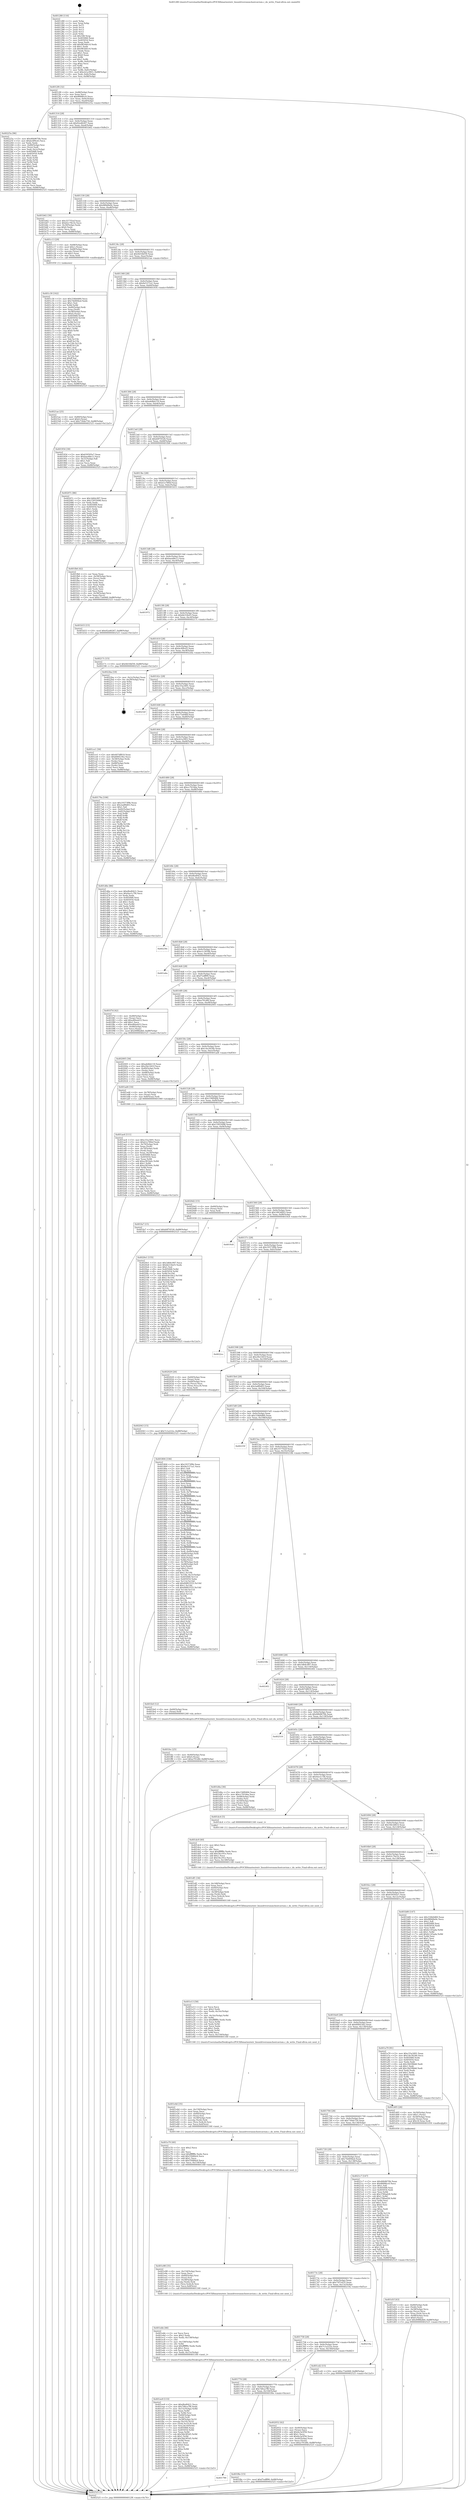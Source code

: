 digraph "0x401280" {
  label = "0x401280 (/mnt/c/Users/mathe/Desktop/tcc/POCII/binaries/extr_linuxdriversmmchostcavium.c_do_write_Final-ollvm.out::main(0))"
  labelloc = "t"
  node[shape=record]

  Entry [label="",width=0.3,height=0.3,shape=circle,fillcolor=black,style=filled]
  "0x4012f4" [label="{
     0x4012f4 [32]\l
     | [instrs]\l
     &nbsp;&nbsp;0x4012f4 \<+6\>: mov -0x88(%rbp),%eax\l
     &nbsp;&nbsp;0x4012fa \<+2\>: mov %eax,%ecx\l
     &nbsp;&nbsp;0x4012fc \<+6\>: sub $0x8668fcc0,%ecx\l
     &nbsp;&nbsp;0x401302 \<+6\>: mov %eax,-0x9c(%rbp)\l
     &nbsp;&nbsp;0x401308 \<+6\>: mov %ecx,-0xa0(%rbp)\l
     &nbsp;&nbsp;0x40130e \<+6\>: je 000000000040225a \<main+0xfda\>\l
  }"]
  "0x40225a" [label="{
     0x40225a [96]\l
     | [instrs]\l
     &nbsp;&nbsp;0x40225a \<+5\>: mov $0x46b9670b,%eax\l
     &nbsp;&nbsp;0x40225f \<+5\>: mov $0xbc4f9cd3,%ecx\l
     &nbsp;&nbsp;0x402264 \<+2\>: xor %edx,%edx\l
     &nbsp;&nbsp;0x402266 \<+4\>: mov -0x80(%rbp),%rsi\l
     &nbsp;&nbsp;0x40226a \<+2\>: mov (%rsi),%edi\l
     &nbsp;&nbsp;0x40226c \<+3\>: mov %edi,-0x2c(%rbp)\l
     &nbsp;&nbsp;0x40226f \<+7\>: mov 0x405068,%edi\l
     &nbsp;&nbsp;0x402276 \<+8\>: mov 0x405054,%r8d\l
     &nbsp;&nbsp;0x40227e \<+3\>: sub $0x1,%edx\l
     &nbsp;&nbsp;0x402281 \<+3\>: mov %edi,%r9d\l
     &nbsp;&nbsp;0x402284 \<+3\>: add %edx,%r9d\l
     &nbsp;&nbsp;0x402287 \<+4\>: imul %r9d,%edi\l
     &nbsp;&nbsp;0x40228b \<+3\>: and $0x1,%edi\l
     &nbsp;&nbsp;0x40228e \<+3\>: cmp $0x0,%edi\l
     &nbsp;&nbsp;0x402291 \<+4\>: sete %r10b\l
     &nbsp;&nbsp;0x402295 \<+4\>: cmp $0xa,%r8d\l
     &nbsp;&nbsp;0x402299 \<+4\>: setl %r11b\l
     &nbsp;&nbsp;0x40229d \<+3\>: mov %r10b,%bl\l
     &nbsp;&nbsp;0x4022a0 \<+3\>: and %r11b,%bl\l
     &nbsp;&nbsp;0x4022a3 \<+3\>: xor %r11b,%r10b\l
     &nbsp;&nbsp;0x4022a6 \<+3\>: or %r10b,%bl\l
     &nbsp;&nbsp;0x4022a9 \<+3\>: test $0x1,%bl\l
     &nbsp;&nbsp;0x4022ac \<+3\>: cmovne %ecx,%eax\l
     &nbsp;&nbsp;0x4022af \<+6\>: mov %eax,-0x88(%rbp)\l
     &nbsp;&nbsp;0x4022b5 \<+5\>: jmp 0000000000402525 \<main+0x12a5\>\l
  }"]
  "0x401314" [label="{
     0x401314 [28]\l
     | [instrs]\l
     &nbsp;&nbsp;0x401314 \<+5\>: jmp 0000000000401319 \<main+0x99\>\l
     &nbsp;&nbsp;0x401319 \<+6\>: mov -0x9c(%rbp),%eax\l
     &nbsp;&nbsp;0x40131f \<+5\>: sub $0x92a46267,%eax\l
     &nbsp;&nbsp;0x401324 \<+6\>: mov %eax,-0xa4(%rbp)\l
     &nbsp;&nbsp;0x40132a \<+6\>: je 0000000000401b62 \<main+0x8e2\>\l
  }"]
  Exit [label="",width=0.3,height=0.3,shape=circle,fillcolor=black,style=filled,peripheries=2]
  "0x401b62" [label="{
     0x401b62 [30]\l
     | [instrs]\l
     &nbsp;&nbsp;0x401b62 \<+5\>: mov $0x3577f2ef,%eax\l
     &nbsp;&nbsp;0x401b67 \<+5\>: mov $0x62c79e1b,%ecx\l
     &nbsp;&nbsp;0x401b6c \<+3\>: mov -0x30(%rbp),%edx\l
     &nbsp;&nbsp;0x401b6f \<+3\>: cmp $0x0,%edx\l
     &nbsp;&nbsp;0x401b72 \<+3\>: cmove %ecx,%eax\l
     &nbsp;&nbsp;0x401b75 \<+6\>: mov %eax,-0x88(%rbp)\l
     &nbsp;&nbsp;0x401b7b \<+5\>: jmp 0000000000402525 \<main+0x12a5\>\l
  }"]
  "0x401330" [label="{
     0x401330 [28]\l
     | [instrs]\l
     &nbsp;&nbsp;0x401330 \<+5\>: jmp 0000000000401335 \<main+0xb5\>\l
     &nbsp;&nbsp;0x401335 \<+6\>: mov -0x9c(%rbp),%eax\l
     &nbsp;&nbsp;0x40133b \<+5\>: sub $0x989d9e9c,%eax\l
     &nbsp;&nbsp;0x401340 \<+6\>: mov %eax,-0xa8(%rbp)\l
     &nbsp;&nbsp;0x401346 \<+6\>: je 0000000000401c13 \<main+0x993\>\l
  }"]
  "0x4020e1" [label="{
     0x4020e1 [155]\l
     | [instrs]\l
     &nbsp;&nbsp;0x4020e1 \<+5\>: mov $0x3d64c997,%ecx\l
     &nbsp;&nbsp;0x4020e6 \<+5\>: mov $0xbb334ef3,%edx\l
     &nbsp;&nbsp;0x4020eb \<+3\>: mov $0x1,%sil\l
     &nbsp;&nbsp;0x4020ee \<+8\>: mov 0x405068,%r8d\l
     &nbsp;&nbsp;0x4020f6 \<+8\>: mov 0x405054,%r9d\l
     &nbsp;&nbsp;0x4020fe \<+3\>: mov %r8d,%r10d\l
     &nbsp;&nbsp;0x402101 \<+7\>: sub $0xfe4e18c2,%r10d\l
     &nbsp;&nbsp;0x402108 \<+4\>: sub $0x1,%r10d\l
     &nbsp;&nbsp;0x40210c \<+7\>: add $0xfe4e18c2,%r10d\l
     &nbsp;&nbsp;0x402113 \<+4\>: imul %r10d,%r8d\l
     &nbsp;&nbsp;0x402117 \<+4\>: and $0x1,%r8d\l
     &nbsp;&nbsp;0x40211b \<+4\>: cmp $0x0,%r8d\l
     &nbsp;&nbsp;0x40211f \<+4\>: sete %r11b\l
     &nbsp;&nbsp;0x402123 \<+4\>: cmp $0xa,%r9d\l
     &nbsp;&nbsp;0x402127 \<+3\>: setl %bl\l
     &nbsp;&nbsp;0x40212a \<+3\>: mov %r11b,%r14b\l
     &nbsp;&nbsp;0x40212d \<+4\>: xor $0xff,%r14b\l
     &nbsp;&nbsp;0x402131 \<+3\>: mov %bl,%r15b\l
     &nbsp;&nbsp;0x402134 \<+4\>: xor $0xff,%r15b\l
     &nbsp;&nbsp;0x402138 \<+4\>: xor $0x0,%sil\l
     &nbsp;&nbsp;0x40213c \<+3\>: mov %r14b,%r12b\l
     &nbsp;&nbsp;0x40213f \<+4\>: and $0x0,%r12b\l
     &nbsp;&nbsp;0x402143 \<+3\>: and %sil,%r11b\l
     &nbsp;&nbsp;0x402146 \<+3\>: mov %r15b,%r13b\l
     &nbsp;&nbsp;0x402149 \<+4\>: and $0x0,%r13b\l
     &nbsp;&nbsp;0x40214d \<+3\>: and %sil,%bl\l
     &nbsp;&nbsp;0x402150 \<+3\>: or %r11b,%r12b\l
     &nbsp;&nbsp;0x402153 \<+3\>: or %bl,%r13b\l
     &nbsp;&nbsp;0x402156 \<+3\>: xor %r13b,%r12b\l
     &nbsp;&nbsp;0x402159 \<+3\>: or %r15b,%r14b\l
     &nbsp;&nbsp;0x40215c \<+4\>: xor $0xff,%r14b\l
     &nbsp;&nbsp;0x402160 \<+4\>: or $0x0,%sil\l
     &nbsp;&nbsp;0x402164 \<+3\>: and %sil,%r14b\l
     &nbsp;&nbsp;0x402167 \<+3\>: or %r14b,%r12b\l
     &nbsp;&nbsp;0x40216a \<+4\>: test $0x1,%r12b\l
     &nbsp;&nbsp;0x40216e \<+3\>: cmovne %edx,%ecx\l
     &nbsp;&nbsp;0x402171 \<+6\>: mov %ecx,-0x88(%rbp)\l
     &nbsp;&nbsp;0x402177 \<+5\>: jmp 0000000000402525 \<main+0x12a5\>\l
  }"]
  "0x401c13" [label="{
     0x401c13 [29]\l
     | [instrs]\l
     &nbsp;&nbsp;0x401c13 \<+4\>: mov -0x68(%rbp),%rax\l
     &nbsp;&nbsp;0x401c17 \<+6\>: movl $0x1,(%rax)\l
     &nbsp;&nbsp;0x401c1d \<+4\>: mov -0x68(%rbp),%rax\l
     &nbsp;&nbsp;0x401c21 \<+3\>: movslq (%rax),%rax\l
     &nbsp;&nbsp;0x401c24 \<+4\>: shl $0x3,%rax\l
     &nbsp;&nbsp;0x401c28 \<+3\>: mov %rax,%rdi\l
     &nbsp;&nbsp;0x401c2b \<+5\>: call 0000000000401050 \<malloc@plt\>\l
     | [calls]\l
     &nbsp;&nbsp;0x401050 \{1\} (unknown)\l
  }"]
  "0x40134c" [label="{
     0x40134c [28]\l
     | [instrs]\l
     &nbsp;&nbsp;0x40134c \<+5\>: jmp 0000000000401351 \<main+0xd1\>\l
     &nbsp;&nbsp;0x401351 \<+6\>: mov -0x9c(%rbp),%eax\l
     &nbsp;&nbsp;0x401357 \<+5\>: sub $0x9d16bf39,%eax\l
     &nbsp;&nbsp;0x40135c \<+6\>: mov %eax,-0xac(%rbp)\l
     &nbsp;&nbsp;0x401362 \<+6\>: je 00000000004021ae \<main+0xf2e\>\l
  }"]
  "0x402043" [label="{
     0x402043 [15]\l
     | [instrs]\l
     &nbsp;&nbsp;0x402043 \<+10\>: movl $0x7c1a222e,-0x88(%rbp)\l
     &nbsp;&nbsp;0x40204d \<+5\>: jmp 0000000000402525 \<main+0x12a5\>\l
  }"]
  "0x4021ae" [label="{
     0x4021ae [25]\l
     | [instrs]\l
     &nbsp;&nbsp;0x4021ae \<+4\>: mov -0x80(%rbp),%rax\l
     &nbsp;&nbsp;0x4021b2 \<+6\>: movl $0x0,(%rax)\l
     &nbsp;&nbsp;0x4021b8 \<+10\>: movl $0x730de750,-0x88(%rbp)\l
     &nbsp;&nbsp;0x4021c2 \<+5\>: jmp 0000000000402525 \<main+0x12a5\>\l
  }"]
  "0x401368" [label="{
     0x401368 [28]\l
     | [instrs]\l
     &nbsp;&nbsp;0x401368 \<+5\>: jmp 000000000040136d \<main+0xed\>\l
     &nbsp;&nbsp;0x40136d \<+6\>: mov -0x9c(%rbp),%eax\l
     &nbsp;&nbsp;0x401373 \<+5\>: sub $0x9e5371a1,%eax\l
     &nbsp;&nbsp;0x401378 \<+6\>: mov %eax,-0xb0(%rbp)\l
     &nbsp;&nbsp;0x40137e \<+6\>: je 0000000000401954 \<main+0x6d4\>\l
  }"]
  "0x401fec" [label="{
     0x401fec [25]\l
     | [instrs]\l
     &nbsp;&nbsp;0x401fec \<+4\>: mov -0x40(%rbp),%rax\l
     &nbsp;&nbsp;0x401ff0 \<+6\>: movl $0x0,(%rax)\l
     &nbsp;&nbsp;0x401ff6 \<+10\>: movl $0xa791dfd,-0x88(%rbp)\l
     &nbsp;&nbsp;0x402000 \<+5\>: jmp 0000000000402525 \<main+0x12a5\>\l
  }"]
  "0x401954" [label="{
     0x401954 [30]\l
     | [instrs]\l
     &nbsp;&nbsp;0x401954 \<+5\>: mov $0x630505e7,%eax\l
     &nbsp;&nbsp;0x401959 \<+5\>: mov $0xbae48e13,%ecx\l
     &nbsp;&nbsp;0x40195e \<+3\>: mov -0x31(%rbp),%dl\l
     &nbsp;&nbsp;0x401961 \<+3\>: test $0x1,%dl\l
     &nbsp;&nbsp;0x401964 \<+3\>: cmovne %ecx,%eax\l
     &nbsp;&nbsp;0x401967 \<+6\>: mov %eax,-0x88(%rbp)\l
     &nbsp;&nbsp;0x40196d \<+5\>: jmp 0000000000402525 \<main+0x12a5\>\l
  }"]
  "0x401384" [label="{
     0x401384 [28]\l
     | [instrs]\l
     &nbsp;&nbsp;0x401384 \<+5\>: jmp 0000000000401389 \<main+0x109\>\l
     &nbsp;&nbsp;0x401389 \<+6\>: mov -0x9c(%rbp),%eax\l
     &nbsp;&nbsp;0x40138f \<+5\>: sub $0xa6dbb119,%eax\l
     &nbsp;&nbsp;0x401394 \<+6\>: mov %eax,-0xb4(%rbp)\l
     &nbsp;&nbsp;0x40139a \<+6\>: je 000000000040207c \<main+0xdfc\>\l
  }"]
  "0x401790" [label="{
     0x401790\l
  }", style=dashed]
  "0x40207c" [label="{
     0x40207c [86]\l
     | [instrs]\l
     &nbsp;&nbsp;0x40207c \<+5\>: mov $0x3d64c997,%eax\l
     &nbsp;&nbsp;0x402081 \<+5\>: mov $0x15955098,%ecx\l
     &nbsp;&nbsp;0x402086 \<+2\>: xor %edx,%edx\l
     &nbsp;&nbsp;0x402088 \<+7\>: mov 0x405068,%esi\l
     &nbsp;&nbsp;0x40208f \<+7\>: mov 0x405054,%edi\l
     &nbsp;&nbsp;0x402096 \<+3\>: sub $0x1,%edx\l
     &nbsp;&nbsp;0x402099 \<+3\>: mov %esi,%r8d\l
     &nbsp;&nbsp;0x40209c \<+3\>: add %edx,%r8d\l
     &nbsp;&nbsp;0x40209f \<+4\>: imul %r8d,%esi\l
     &nbsp;&nbsp;0x4020a3 \<+3\>: and $0x1,%esi\l
     &nbsp;&nbsp;0x4020a6 \<+3\>: cmp $0x0,%esi\l
     &nbsp;&nbsp;0x4020a9 \<+4\>: sete %r9b\l
     &nbsp;&nbsp;0x4020ad \<+3\>: cmp $0xa,%edi\l
     &nbsp;&nbsp;0x4020b0 \<+4\>: setl %r10b\l
     &nbsp;&nbsp;0x4020b4 \<+3\>: mov %r9b,%r11b\l
     &nbsp;&nbsp;0x4020b7 \<+3\>: and %r10b,%r11b\l
     &nbsp;&nbsp;0x4020ba \<+3\>: xor %r10b,%r9b\l
     &nbsp;&nbsp;0x4020bd \<+3\>: or %r9b,%r11b\l
     &nbsp;&nbsp;0x4020c0 \<+4\>: test $0x1,%r11b\l
     &nbsp;&nbsp;0x4020c4 \<+3\>: cmovne %ecx,%eax\l
     &nbsp;&nbsp;0x4020c7 \<+6\>: mov %eax,-0x88(%rbp)\l
     &nbsp;&nbsp;0x4020cd \<+5\>: jmp 0000000000402525 \<main+0x12a5\>\l
  }"]
  "0x4013a0" [label="{
     0x4013a0 [28]\l
     | [instrs]\l
     &nbsp;&nbsp;0x4013a0 \<+5\>: jmp 00000000004013a5 \<main+0x125\>\l
     &nbsp;&nbsp;0x4013a5 \<+6\>: mov -0x9c(%rbp),%eax\l
     &nbsp;&nbsp;0x4013ab \<+5\>: sub $0xb0f74526,%eax\l
     &nbsp;&nbsp;0x4013b0 \<+6\>: mov %eax,-0xb8(%rbp)\l
     &nbsp;&nbsp;0x4013b6 \<+6\>: je 0000000000401fb6 \<main+0xd36\>\l
  }"]
  "0x401f6e" [label="{
     0x401f6e [15]\l
     | [instrs]\l
     &nbsp;&nbsp;0x401f6e \<+10\>: movl $0xf7edff99,-0x88(%rbp)\l
     &nbsp;&nbsp;0x401f78 \<+5\>: jmp 0000000000402525 \<main+0x12a5\>\l
  }"]
  "0x401fb6" [label="{
     0x401fb6 [42]\l
     | [instrs]\l
     &nbsp;&nbsp;0x401fb6 \<+2\>: xor %eax,%eax\l
     &nbsp;&nbsp;0x401fb8 \<+4\>: mov -0x58(%rbp),%rcx\l
     &nbsp;&nbsp;0x401fbc \<+2\>: mov (%rcx),%edx\l
     &nbsp;&nbsp;0x401fbe \<+2\>: mov %eax,%esi\l
     &nbsp;&nbsp;0x401fc0 \<+2\>: sub %edx,%esi\l
     &nbsp;&nbsp;0x401fc2 \<+2\>: mov %eax,%edx\l
     &nbsp;&nbsp;0x401fc4 \<+3\>: sub $0x1,%edx\l
     &nbsp;&nbsp;0x401fc7 \<+2\>: add %edx,%esi\l
     &nbsp;&nbsp;0x401fc9 \<+2\>: sub %esi,%eax\l
     &nbsp;&nbsp;0x401fcb \<+4\>: mov -0x58(%rbp),%rcx\l
     &nbsp;&nbsp;0x401fcf \<+2\>: mov %eax,(%rcx)\l
     &nbsp;&nbsp;0x401fd1 \<+10\>: movl $0xc73e646f,-0x88(%rbp)\l
     &nbsp;&nbsp;0x401fdb \<+5\>: jmp 0000000000402525 \<main+0x12a5\>\l
  }"]
  "0x4013bc" [label="{
     0x4013bc [28]\l
     | [instrs]\l
     &nbsp;&nbsp;0x4013bc \<+5\>: jmp 00000000004013c1 \<main+0x141\>\l
     &nbsp;&nbsp;0x4013c1 \<+6\>: mov -0x9c(%rbp),%eax\l
     &nbsp;&nbsp;0x4013c7 \<+5\>: sub $0xb1e789ef,%eax\l
     &nbsp;&nbsp;0x4013cc \<+6\>: mov %eax,-0xbc(%rbp)\l
     &nbsp;&nbsp;0x4013d2 \<+6\>: je 0000000000401b53 \<main+0x8d3\>\l
  }"]
  "0x401774" [label="{
     0x401774 [28]\l
     | [instrs]\l
     &nbsp;&nbsp;0x401774 \<+5\>: jmp 0000000000401779 \<main+0x4f9\>\l
     &nbsp;&nbsp;0x401779 \<+6\>: mov -0x9c(%rbp),%eax\l
     &nbsp;&nbsp;0x40177f \<+5\>: sub $0x7d0ca7f8,%eax\l
     &nbsp;&nbsp;0x401784 \<+6\>: mov %eax,-0x144(%rbp)\l
     &nbsp;&nbsp;0x40178a \<+6\>: je 0000000000401f6e \<main+0xcee\>\l
  }"]
  "0x401b53" [label="{
     0x401b53 [15]\l
     | [instrs]\l
     &nbsp;&nbsp;0x401b53 \<+10\>: movl $0x92a46267,-0x88(%rbp)\l
     &nbsp;&nbsp;0x401b5d \<+5\>: jmp 0000000000402525 \<main+0x12a5\>\l
  }"]
  "0x4013d8" [label="{
     0x4013d8 [28]\l
     | [instrs]\l
     &nbsp;&nbsp;0x4013d8 \<+5\>: jmp 00000000004013dd \<main+0x15d\>\l
     &nbsp;&nbsp;0x4013dd \<+6\>: mov -0x9c(%rbp),%eax\l
     &nbsp;&nbsp;0x4013e3 \<+5\>: sub $0xbae48e13,%eax\l
     &nbsp;&nbsp;0x4013e8 \<+6\>: mov %eax,-0xc0(%rbp)\l
     &nbsp;&nbsp;0x4013ee \<+6\>: je 0000000000401972 \<main+0x6f2\>\l
  }"]
  "0x402052" [label="{
     0x402052 [42]\l
     | [instrs]\l
     &nbsp;&nbsp;0x402052 \<+4\>: mov -0x40(%rbp),%rax\l
     &nbsp;&nbsp;0x402056 \<+2\>: mov (%rax),%ecx\l
     &nbsp;&nbsp;0x402058 \<+6\>: add $0x6e3a5f56,%ecx\l
     &nbsp;&nbsp;0x40205e \<+3\>: add $0x1,%ecx\l
     &nbsp;&nbsp;0x402061 \<+6\>: sub $0x6e3a5f56,%ecx\l
     &nbsp;&nbsp;0x402067 \<+4\>: mov -0x40(%rbp),%rax\l
     &nbsp;&nbsp;0x40206b \<+2\>: mov %ecx,(%rax)\l
     &nbsp;&nbsp;0x40206d \<+10\>: movl $0xa791dfd,-0x88(%rbp)\l
     &nbsp;&nbsp;0x402077 \<+5\>: jmp 0000000000402525 \<main+0x12a5\>\l
  }"]
  "0x401972" [label="{
     0x401972\l
  }", style=dashed]
  "0x4013f4" [label="{
     0x4013f4 [28]\l
     | [instrs]\l
     &nbsp;&nbsp;0x4013f4 \<+5\>: jmp 00000000004013f9 \<main+0x179\>\l
     &nbsp;&nbsp;0x4013f9 \<+6\>: mov -0x9c(%rbp),%eax\l
     &nbsp;&nbsp;0x4013ff \<+5\>: sub $0xbb334ef3,%eax\l
     &nbsp;&nbsp;0x401404 \<+6\>: mov %eax,-0xc4(%rbp)\l
     &nbsp;&nbsp;0x40140a \<+6\>: je 000000000040217c \<main+0xefc\>\l
  }"]
  "0x401758" [label="{
     0x401758 [28]\l
     | [instrs]\l
     &nbsp;&nbsp;0x401758 \<+5\>: jmp 000000000040175d \<main+0x4dd\>\l
     &nbsp;&nbsp;0x40175d \<+6\>: mov -0x9c(%rbp),%eax\l
     &nbsp;&nbsp;0x401763 \<+5\>: sub $0x7c1a222e,%eax\l
     &nbsp;&nbsp;0x401768 \<+6\>: mov %eax,-0x140(%rbp)\l
     &nbsp;&nbsp;0x40176e \<+6\>: je 0000000000402052 \<main+0xdd2\>\l
  }"]
  "0x40217c" [label="{
     0x40217c [15]\l
     | [instrs]\l
     &nbsp;&nbsp;0x40217c \<+10\>: movl $0x9d16bf39,-0x88(%rbp)\l
     &nbsp;&nbsp;0x402186 \<+5\>: jmp 0000000000402525 \<main+0x12a5\>\l
  }"]
  "0x401410" [label="{
     0x401410 [28]\l
     | [instrs]\l
     &nbsp;&nbsp;0x401410 \<+5\>: jmp 0000000000401415 \<main+0x195\>\l
     &nbsp;&nbsp;0x401415 \<+6\>: mov -0x9c(%rbp),%eax\l
     &nbsp;&nbsp;0x40141b \<+5\>: sub $0xbc4f9cd3,%eax\l
     &nbsp;&nbsp;0x401420 \<+6\>: mov %eax,-0xc8(%rbp)\l
     &nbsp;&nbsp;0x401426 \<+6\>: je 00000000004022ba \<main+0x103a\>\l
  }"]
  "0x40219a" [label="{
     0x40219a\l
  }", style=dashed]
  "0x4022ba" [label="{
     0x4022ba [18]\l
     | [instrs]\l
     &nbsp;&nbsp;0x4022ba \<+3\>: mov -0x2c(%rbp),%eax\l
     &nbsp;&nbsp;0x4022bd \<+4\>: lea -0x28(%rbp),%rsp\l
     &nbsp;&nbsp;0x4022c1 \<+1\>: pop %rbx\l
     &nbsp;&nbsp;0x4022c2 \<+2\>: pop %r12\l
     &nbsp;&nbsp;0x4022c4 \<+2\>: pop %r13\l
     &nbsp;&nbsp;0x4022c6 \<+2\>: pop %r14\l
     &nbsp;&nbsp;0x4022c8 \<+2\>: pop %r15\l
     &nbsp;&nbsp;0x4022ca \<+1\>: pop %rbp\l
     &nbsp;&nbsp;0x4022cb \<+1\>: ret\l
  }"]
  "0x40142c" [label="{
     0x40142c [28]\l
     | [instrs]\l
     &nbsp;&nbsp;0x40142c \<+5\>: jmp 0000000000401431 \<main+0x1b1\>\l
     &nbsp;&nbsp;0x401431 \<+6\>: mov -0x9c(%rbp),%eax\l
     &nbsp;&nbsp;0x401437 \<+5\>: sub $0xc55a3491,%eax\l
     &nbsp;&nbsp;0x40143c \<+6\>: mov %eax,-0xcc(%rbp)\l
     &nbsp;&nbsp;0x401442 \<+6\>: je 000000000040232f \<main+0x10af\>\l
  }"]
  "0x401ee9" [label="{
     0x401ee9 [133]\l
     | [instrs]\l
     &nbsp;&nbsp;0x401ee9 \<+5\>: mov $0xdfed0421,%ecx\l
     &nbsp;&nbsp;0x401eee \<+5\>: mov $0x7d0ca7f8,%edx\l
     &nbsp;&nbsp;0x401ef3 \<+7\>: mov -0x15c(%rbp),%r8d\l
     &nbsp;&nbsp;0x401efa \<+4\>: imul %eax,%r8d\l
     &nbsp;&nbsp;0x401efe \<+3\>: movslq %r8d,%rsi\l
     &nbsp;&nbsp;0x401f01 \<+4\>: mov -0x60(%rbp),%rdi\l
     &nbsp;&nbsp;0x401f05 \<+3\>: mov (%rdi),%rdi\l
     &nbsp;&nbsp;0x401f08 \<+4\>: mov -0x58(%rbp),%r10\l
     &nbsp;&nbsp;0x401f0c \<+3\>: movslq (%r10),%r10\l
     &nbsp;&nbsp;0x401f0f \<+4\>: mov (%rdi,%r10,8),%rdi\l
     &nbsp;&nbsp;0x401f13 \<+4\>: mov %rsi,0x10(%rdi)\l
     &nbsp;&nbsp;0x401f17 \<+7\>: mov 0x405068,%eax\l
     &nbsp;&nbsp;0x401f1e \<+8\>: mov 0x405054,%r8d\l
     &nbsp;&nbsp;0x401f26 \<+3\>: mov %eax,%r9d\l
     &nbsp;&nbsp;0x401f29 \<+7\>: sub $0x5bb385d5,%r9d\l
     &nbsp;&nbsp;0x401f30 \<+4\>: sub $0x1,%r9d\l
     &nbsp;&nbsp;0x401f34 \<+7\>: add $0x5bb385d5,%r9d\l
     &nbsp;&nbsp;0x401f3b \<+4\>: imul %r9d,%eax\l
     &nbsp;&nbsp;0x401f3f \<+3\>: and $0x1,%eax\l
     &nbsp;&nbsp;0x401f42 \<+3\>: cmp $0x0,%eax\l
     &nbsp;&nbsp;0x401f45 \<+4\>: sete %r11b\l
     &nbsp;&nbsp;0x401f49 \<+4\>: cmp $0xa,%r8d\l
     &nbsp;&nbsp;0x401f4d \<+3\>: setl %bl\l
     &nbsp;&nbsp;0x401f50 \<+3\>: mov %r11b,%r14b\l
     &nbsp;&nbsp;0x401f53 \<+3\>: and %bl,%r14b\l
     &nbsp;&nbsp;0x401f56 \<+3\>: xor %bl,%r11b\l
     &nbsp;&nbsp;0x401f59 \<+3\>: or %r11b,%r14b\l
     &nbsp;&nbsp;0x401f5c \<+4\>: test $0x1,%r14b\l
     &nbsp;&nbsp;0x401f60 \<+3\>: cmovne %edx,%ecx\l
     &nbsp;&nbsp;0x401f63 \<+6\>: mov %ecx,-0x88(%rbp)\l
     &nbsp;&nbsp;0x401f69 \<+5\>: jmp 0000000000402525 \<main+0x12a5\>\l
  }"]
  "0x40232f" [label="{
     0x40232f\l
  }", style=dashed]
  "0x401448" [label="{
     0x401448 [28]\l
     | [instrs]\l
     &nbsp;&nbsp;0x401448 \<+5\>: jmp 000000000040144d \<main+0x1cd\>\l
     &nbsp;&nbsp;0x40144d \<+6\>: mov -0x9c(%rbp),%eax\l
     &nbsp;&nbsp;0x401453 \<+5\>: sub $0xc73e646f,%eax\l
     &nbsp;&nbsp;0x401458 \<+6\>: mov %eax,-0xd0(%rbp)\l
     &nbsp;&nbsp;0x40145e \<+6\>: je 0000000000401ce1 \<main+0xa61\>\l
  }"]
  "0x401ebb" [label="{
     0x401ebb [46]\l
     | [instrs]\l
     &nbsp;&nbsp;0x401ebb \<+2\>: xor %ecx,%ecx\l
     &nbsp;&nbsp;0x401ebd \<+5\>: mov $0x2,%edx\l
     &nbsp;&nbsp;0x401ec2 \<+6\>: mov %edx,-0x158(%rbp)\l
     &nbsp;&nbsp;0x401ec8 \<+1\>: cltd\l
     &nbsp;&nbsp;0x401ec9 \<+7\>: mov -0x158(%rbp),%r8d\l
     &nbsp;&nbsp;0x401ed0 \<+3\>: idiv %r8d\l
     &nbsp;&nbsp;0x401ed3 \<+6\>: imul $0xfffffffe,%edx,%edx\l
     &nbsp;&nbsp;0x401ed9 \<+3\>: sub $0x1,%ecx\l
     &nbsp;&nbsp;0x401edc \<+2\>: sub %ecx,%edx\l
     &nbsp;&nbsp;0x401ede \<+6\>: mov %edx,-0x15c(%rbp)\l
     &nbsp;&nbsp;0x401ee4 \<+5\>: call 0000000000401160 \<next_i\>\l
     | [calls]\l
     &nbsp;&nbsp;0x401160 \{1\} (/mnt/c/Users/mathe/Desktop/tcc/POCII/binaries/extr_linuxdriversmmchostcavium.c_do_write_Final-ollvm.out::next_i)\l
  }"]
  "0x401ce1" [label="{
     0x401ce1 [36]\l
     | [instrs]\l
     &nbsp;&nbsp;0x401ce1 \<+5\>: mov $0x407df819,%eax\l
     &nbsp;&nbsp;0x401ce6 \<+5\>: mov $0x6f492362,%ecx\l
     &nbsp;&nbsp;0x401ceb \<+4\>: mov -0x58(%rbp),%rdx\l
     &nbsp;&nbsp;0x401cef \<+2\>: mov (%rdx),%esi\l
     &nbsp;&nbsp;0x401cf1 \<+4\>: mov -0x68(%rbp),%rdx\l
     &nbsp;&nbsp;0x401cf5 \<+2\>: cmp (%rdx),%esi\l
     &nbsp;&nbsp;0x401cf7 \<+3\>: cmovl %ecx,%eax\l
     &nbsp;&nbsp;0x401cfa \<+6\>: mov %eax,-0x88(%rbp)\l
     &nbsp;&nbsp;0x401d00 \<+5\>: jmp 0000000000402525 \<main+0x12a5\>\l
  }"]
  "0x401464" [label="{
     0x401464 [28]\l
     | [instrs]\l
     &nbsp;&nbsp;0x401464 \<+5\>: jmp 0000000000401469 \<main+0x1e9\>\l
     &nbsp;&nbsp;0x401469 \<+6\>: mov -0x9c(%rbp),%eax\l
     &nbsp;&nbsp;0x40146f \<+5\>: sub $0xcb1a3903,%eax\l
     &nbsp;&nbsp;0x401474 \<+6\>: mov %eax,-0xd4(%rbp)\l
     &nbsp;&nbsp;0x40147a \<+6\>: je 000000000040179a \<main+0x51a\>\l
  }"]
  "0x401e98" [label="{
     0x401e98 [35]\l
     | [instrs]\l
     &nbsp;&nbsp;0x401e98 \<+6\>: mov -0x154(%rbp),%ecx\l
     &nbsp;&nbsp;0x401e9e \<+3\>: imul %eax,%ecx\l
     &nbsp;&nbsp;0x401ea1 \<+4\>: mov -0x60(%rbp),%rsi\l
     &nbsp;&nbsp;0x401ea5 \<+3\>: mov (%rsi),%rsi\l
     &nbsp;&nbsp;0x401ea8 \<+4\>: mov -0x58(%rbp),%rdi\l
     &nbsp;&nbsp;0x401eac \<+3\>: movslq (%rdi),%rdi\l
     &nbsp;&nbsp;0x401eaf \<+4\>: mov (%rsi,%rdi,8),%rsi\l
     &nbsp;&nbsp;0x401eb3 \<+3\>: mov %ecx,0x8(%rsi)\l
     &nbsp;&nbsp;0x401eb6 \<+5\>: call 0000000000401160 \<next_i\>\l
     | [calls]\l
     &nbsp;&nbsp;0x401160 \{1\} (/mnt/c/Users/mathe/Desktop/tcc/POCII/binaries/extr_linuxdriversmmchostcavium.c_do_write_Final-ollvm.out::next_i)\l
  }"]
  "0x40179a" [label="{
     0x40179a [106]\l
     | [instrs]\l
     &nbsp;&nbsp;0x40179a \<+5\>: mov $0x19373f9b,%eax\l
     &nbsp;&nbsp;0x40179f \<+5\>: mov $0x2adf0d03,%ecx\l
     &nbsp;&nbsp;0x4017a4 \<+2\>: mov $0x1,%dl\l
     &nbsp;&nbsp;0x4017a6 \<+7\>: mov -0x82(%rbp),%sil\l
     &nbsp;&nbsp;0x4017ad \<+7\>: mov -0x81(%rbp),%dil\l
     &nbsp;&nbsp;0x4017b4 \<+3\>: mov %sil,%r8b\l
     &nbsp;&nbsp;0x4017b7 \<+4\>: xor $0xff,%r8b\l
     &nbsp;&nbsp;0x4017bb \<+3\>: mov %dil,%r9b\l
     &nbsp;&nbsp;0x4017be \<+4\>: xor $0xff,%r9b\l
     &nbsp;&nbsp;0x4017c2 \<+3\>: xor $0x1,%dl\l
     &nbsp;&nbsp;0x4017c5 \<+3\>: mov %r8b,%r10b\l
     &nbsp;&nbsp;0x4017c8 \<+4\>: and $0xff,%r10b\l
     &nbsp;&nbsp;0x4017cc \<+3\>: and %dl,%sil\l
     &nbsp;&nbsp;0x4017cf \<+3\>: mov %r9b,%r11b\l
     &nbsp;&nbsp;0x4017d2 \<+4\>: and $0xff,%r11b\l
     &nbsp;&nbsp;0x4017d6 \<+3\>: and %dl,%dil\l
     &nbsp;&nbsp;0x4017d9 \<+3\>: or %sil,%r10b\l
     &nbsp;&nbsp;0x4017dc \<+3\>: or %dil,%r11b\l
     &nbsp;&nbsp;0x4017df \<+3\>: xor %r11b,%r10b\l
     &nbsp;&nbsp;0x4017e2 \<+3\>: or %r9b,%r8b\l
     &nbsp;&nbsp;0x4017e5 \<+4\>: xor $0xff,%r8b\l
     &nbsp;&nbsp;0x4017e9 \<+3\>: or $0x1,%dl\l
     &nbsp;&nbsp;0x4017ec \<+3\>: and %dl,%r8b\l
     &nbsp;&nbsp;0x4017ef \<+3\>: or %r8b,%r10b\l
     &nbsp;&nbsp;0x4017f2 \<+4\>: test $0x1,%r10b\l
     &nbsp;&nbsp;0x4017f6 \<+3\>: cmovne %ecx,%eax\l
     &nbsp;&nbsp;0x4017f9 \<+6\>: mov %eax,-0x88(%rbp)\l
     &nbsp;&nbsp;0x4017ff \<+5\>: jmp 0000000000402525 \<main+0x12a5\>\l
  }"]
  "0x401480" [label="{
     0x401480 [28]\l
     | [instrs]\l
     &nbsp;&nbsp;0x401480 \<+5\>: jmp 0000000000401485 \<main+0x205\>\l
     &nbsp;&nbsp;0x401485 \<+6\>: mov -0x9c(%rbp),%eax\l
     &nbsp;&nbsp;0x40148b \<+5\>: sub $0xcc761bba,%eax\l
     &nbsp;&nbsp;0x401490 \<+6\>: mov %eax,-0xd8(%rbp)\l
     &nbsp;&nbsp;0x401496 \<+6\>: je 0000000000401d6e \<main+0xaee\>\l
  }"]
  "0x402525" [label="{
     0x402525 [5]\l
     | [instrs]\l
     &nbsp;&nbsp;0x402525 \<+5\>: jmp 00000000004012f4 \<main+0x74\>\l
  }"]
  "0x401280" [label="{
     0x401280 [116]\l
     | [instrs]\l
     &nbsp;&nbsp;0x401280 \<+1\>: push %rbp\l
     &nbsp;&nbsp;0x401281 \<+3\>: mov %rsp,%rbp\l
     &nbsp;&nbsp;0x401284 \<+2\>: push %r15\l
     &nbsp;&nbsp;0x401286 \<+2\>: push %r14\l
     &nbsp;&nbsp;0x401288 \<+2\>: push %r13\l
     &nbsp;&nbsp;0x40128a \<+2\>: push %r12\l
     &nbsp;&nbsp;0x40128c \<+1\>: push %rbx\l
     &nbsp;&nbsp;0x40128d \<+7\>: sub $0x168,%rsp\l
     &nbsp;&nbsp;0x401294 \<+7\>: mov 0x405068,%eax\l
     &nbsp;&nbsp;0x40129b \<+7\>: mov 0x405054,%ecx\l
     &nbsp;&nbsp;0x4012a2 \<+2\>: mov %eax,%edx\l
     &nbsp;&nbsp;0x4012a4 \<+6\>: add $0x983ddcc4,%edx\l
     &nbsp;&nbsp;0x4012aa \<+3\>: sub $0x1,%edx\l
     &nbsp;&nbsp;0x4012ad \<+6\>: sub $0x983ddcc4,%edx\l
     &nbsp;&nbsp;0x4012b3 \<+3\>: imul %edx,%eax\l
     &nbsp;&nbsp;0x4012b6 \<+3\>: and $0x1,%eax\l
     &nbsp;&nbsp;0x4012b9 \<+3\>: cmp $0x0,%eax\l
     &nbsp;&nbsp;0x4012bc \<+4\>: sete %r8b\l
     &nbsp;&nbsp;0x4012c0 \<+4\>: and $0x1,%r8b\l
     &nbsp;&nbsp;0x4012c4 \<+7\>: mov %r8b,-0x82(%rbp)\l
     &nbsp;&nbsp;0x4012cb \<+3\>: cmp $0xa,%ecx\l
     &nbsp;&nbsp;0x4012ce \<+4\>: setl %r8b\l
     &nbsp;&nbsp;0x4012d2 \<+4\>: and $0x1,%r8b\l
     &nbsp;&nbsp;0x4012d6 \<+7\>: mov %r8b,-0x81(%rbp)\l
     &nbsp;&nbsp;0x4012dd \<+10\>: movl $0xcb1a3903,-0x88(%rbp)\l
     &nbsp;&nbsp;0x4012e7 \<+6\>: mov %edi,-0x8c(%rbp)\l
     &nbsp;&nbsp;0x4012ed \<+7\>: mov %rsi,-0x98(%rbp)\l
  }"]
  "0x401e70" [label="{
     0x401e70 [40]\l
     | [instrs]\l
     &nbsp;&nbsp;0x401e70 \<+5\>: mov $0x2,%ecx\l
     &nbsp;&nbsp;0x401e75 \<+1\>: cltd\l
     &nbsp;&nbsp;0x401e76 \<+2\>: idiv %ecx\l
     &nbsp;&nbsp;0x401e78 \<+6\>: imul $0xfffffffe,%edx,%ecx\l
     &nbsp;&nbsp;0x401e7e \<+6\>: add $0x55fdfdc6,%ecx\l
     &nbsp;&nbsp;0x401e84 \<+3\>: add $0x1,%ecx\l
     &nbsp;&nbsp;0x401e87 \<+6\>: sub $0x55fdfdc6,%ecx\l
     &nbsp;&nbsp;0x401e8d \<+6\>: mov %ecx,-0x154(%rbp)\l
     &nbsp;&nbsp;0x401e93 \<+5\>: call 0000000000401160 \<next_i\>\l
     | [calls]\l
     &nbsp;&nbsp;0x401160 \{1\} (/mnt/c/Users/mathe/Desktop/tcc/POCII/binaries/extr_linuxdriversmmchostcavium.c_do_write_Final-ollvm.out::next_i)\l
  }"]
  "0x401d6e" [label="{
     0x401d6e [86]\l
     | [instrs]\l
     &nbsp;&nbsp;0x401d6e \<+5\>: mov $0xdfed0421,%eax\l
     &nbsp;&nbsp;0x401d73 \<+5\>: mov $0x4ee1c7f4,%ecx\l
     &nbsp;&nbsp;0x401d78 \<+2\>: xor %edx,%edx\l
     &nbsp;&nbsp;0x401d7a \<+7\>: mov 0x405068,%esi\l
     &nbsp;&nbsp;0x401d81 \<+7\>: mov 0x405054,%edi\l
     &nbsp;&nbsp;0x401d88 \<+3\>: sub $0x1,%edx\l
     &nbsp;&nbsp;0x401d8b \<+3\>: mov %esi,%r8d\l
     &nbsp;&nbsp;0x401d8e \<+3\>: add %edx,%r8d\l
     &nbsp;&nbsp;0x401d91 \<+4\>: imul %r8d,%esi\l
     &nbsp;&nbsp;0x401d95 \<+3\>: and $0x1,%esi\l
     &nbsp;&nbsp;0x401d98 \<+3\>: cmp $0x0,%esi\l
     &nbsp;&nbsp;0x401d9b \<+4\>: sete %r9b\l
     &nbsp;&nbsp;0x401d9f \<+3\>: cmp $0xa,%edi\l
     &nbsp;&nbsp;0x401da2 \<+4\>: setl %r10b\l
     &nbsp;&nbsp;0x401da6 \<+3\>: mov %r9b,%r11b\l
     &nbsp;&nbsp;0x401da9 \<+3\>: and %r10b,%r11b\l
     &nbsp;&nbsp;0x401dac \<+3\>: xor %r10b,%r9b\l
     &nbsp;&nbsp;0x401daf \<+3\>: or %r9b,%r11b\l
     &nbsp;&nbsp;0x401db2 \<+4\>: test $0x1,%r11b\l
     &nbsp;&nbsp;0x401db6 \<+3\>: cmovne %ecx,%eax\l
     &nbsp;&nbsp;0x401db9 \<+6\>: mov %eax,-0x88(%rbp)\l
     &nbsp;&nbsp;0x401dbf \<+5\>: jmp 0000000000402525 \<main+0x12a5\>\l
  }"]
  "0x40149c" [label="{
     0x40149c [28]\l
     | [instrs]\l
     &nbsp;&nbsp;0x40149c \<+5\>: jmp 00000000004014a1 \<main+0x221\>\l
     &nbsp;&nbsp;0x4014a1 \<+6\>: mov -0x9c(%rbp),%eax\l
     &nbsp;&nbsp;0x4014a7 \<+5\>: sub $0xdfed0421,%eax\l
     &nbsp;&nbsp;0x4014ac \<+6\>: mov %eax,-0xdc(%rbp)\l
     &nbsp;&nbsp;0x4014b2 \<+6\>: je 000000000040239c \<main+0x111c\>\l
  }"]
  "0x401e4d" [label="{
     0x401e4d [35]\l
     | [instrs]\l
     &nbsp;&nbsp;0x401e4d \<+6\>: mov -0x150(%rbp),%ecx\l
     &nbsp;&nbsp;0x401e53 \<+3\>: imul %eax,%ecx\l
     &nbsp;&nbsp;0x401e56 \<+4\>: mov -0x60(%rbp),%rsi\l
     &nbsp;&nbsp;0x401e5a \<+3\>: mov (%rsi),%rsi\l
     &nbsp;&nbsp;0x401e5d \<+4\>: mov -0x58(%rbp),%rdi\l
     &nbsp;&nbsp;0x401e61 \<+3\>: movslq (%rdi),%rdi\l
     &nbsp;&nbsp;0x401e64 \<+4\>: mov (%rsi,%rdi,8),%rsi\l
     &nbsp;&nbsp;0x401e68 \<+3\>: mov %ecx,0x4(%rsi)\l
     &nbsp;&nbsp;0x401e6b \<+5\>: call 0000000000401160 \<next_i\>\l
     | [calls]\l
     &nbsp;&nbsp;0x401160 \{1\} (/mnt/c/Users/mathe/Desktop/tcc/POCII/binaries/extr_linuxdriversmmchostcavium.c_do_write_Final-ollvm.out::next_i)\l
  }"]
  "0x40239c" [label="{
     0x40239c\l
  }", style=dashed]
  "0x4014b8" [label="{
     0x4014b8 [28]\l
     | [instrs]\l
     &nbsp;&nbsp;0x4014b8 \<+5\>: jmp 00000000004014bd \<main+0x23d\>\l
     &nbsp;&nbsp;0x4014bd \<+6\>: mov -0x9c(%rbp),%eax\l
     &nbsp;&nbsp;0x4014c3 \<+5\>: sub $0xe1c3459b,%eax\l
     &nbsp;&nbsp;0x4014c8 \<+6\>: mov %eax,-0xe0(%rbp)\l
     &nbsp;&nbsp;0x4014ce \<+6\>: je 0000000000401a6a \<main+0x7ea\>\l
  }"]
  "0x401e13" [label="{
     0x401e13 [58]\l
     | [instrs]\l
     &nbsp;&nbsp;0x401e13 \<+2\>: xor %ecx,%ecx\l
     &nbsp;&nbsp;0x401e15 \<+5\>: mov $0x2,%edx\l
     &nbsp;&nbsp;0x401e1a \<+6\>: mov %edx,-0x14c(%rbp)\l
     &nbsp;&nbsp;0x401e20 \<+1\>: cltd\l
     &nbsp;&nbsp;0x401e21 \<+7\>: mov -0x14c(%rbp),%r8d\l
     &nbsp;&nbsp;0x401e28 \<+3\>: idiv %r8d\l
     &nbsp;&nbsp;0x401e2b \<+6\>: imul $0xfffffffe,%edx,%edx\l
     &nbsp;&nbsp;0x401e31 \<+3\>: mov %ecx,%r9d\l
     &nbsp;&nbsp;0x401e34 \<+3\>: sub %edx,%r9d\l
     &nbsp;&nbsp;0x401e37 \<+2\>: mov %ecx,%edx\l
     &nbsp;&nbsp;0x401e39 \<+3\>: sub $0x1,%edx\l
     &nbsp;&nbsp;0x401e3c \<+3\>: add %edx,%r9d\l
     &nbsp;&nbsp;0x401e3f \<+3\>: sub %r9d,%ecx\l
     &nbsp;&nbsp;0x401e42 \<+6\>: mov %ecx,-0x150(%rbp)\l
     &nbsp;&nbsp;0x401e48 \<+5\>: call 0000000000401160 \<next_i\>\l
     | [calls]\l
     &nbsp;&nbsp;0x401160 \{1\} (/mnt/c/Users/mathe/Desktop/tcc/POCII/binaries/extr_linuxdriversmmchostcavium.c_do_write_Final-ollvm.out::next_i)\l
  }"]
  "0x401a6a" [label="{
     0x401a6a\l
  }", style=dashed]
  "0x4014d4" [label="{
     0x4014d4 [28]\l
     | [instrs]\l
     &nbsp;&nbsp;0x4014d4 \<+5\>: jmp 00000000004014d9 \<main+0x259\>\l
     &nbsp;&nbsp;0x4014d9 \<+6\>: mov -0x9c(%rbp),%eax\l
     &nbsp;&nbsp;0x4014df \<+5\>: sub $0xf7edff99,%eax\l
     &nbsp;&nbsp;0x4014e4 \<+6\>: mov %eax,-0xe4(%rbp)\l
     &nbsp;&nbsp;0x4014ea \<+6\>: je 0000000000401f7d \<main+0xcfd\>\l
  }"]
  "0x401df1" [label="{
     0x401df1 [34]\l
     | [instrs]\l
     &nbsp;&nbsp;0x401df1 \<+6\>: mov -0x148(%rbp),%ecx\l
     &nbsp;&nbsp;0x401df7 \<+3\>: imul %eax,%ecx\l
     &nbsp;&nbsp;0x401dfa \<+4\>: mov -0x60(%rbp),%rsi\l
     &nbsp;&nbsp;0x401dfe \<+3\>: mov (%rsi),%rsi\l
     &nbsp;&nbsp;0x401e01 \<+4\>: mov -0x58(%rbp),%rdi\l
     &nbsp;&nbsp;0x401e05 \<+3\>: movslq (%rdi),%rdi\l
     &nbsp;&nbsp;0x401e08 \<+4\>: mov (%rsi,%rdi,8),%rsi\l
     &nbsp;&nbsp;0x401e0c \<+2\>: mov %ecx,(%rsi)\l
     &nbsp;&nbsp;0x401e0e \<+5\>: call 0000000000401160 \<next_i\>\l
     | [calls]\l
     &nbsp;&nbsp;0x401160 \{1\} (/mnt/c/Users/mathe/Desktop/tcc/POCII/binaries/extr_linuxdriversmmchostcavium.c_do_write_Final-ollvm.out::next_i)\l
  }"]
  "0x401f7d" [label="{
     0x401f7d [42]\l
     | [instrs]\l
     &nbsp;&nbsp;0x401f7d \<+4\>: mov -0x48(%rbp),%rax\l
     &nbsp;&nbsp;0x401f81 \<+2\>: mov (%rax),%ecx\l
     &nbsp;&nbsp;0x401f83 \<+6\>: add $0xe80eeb53,%ecx\l
     &nbsp;&nbsp;0x401f89 \<+3\>: add $0x1,%ecx\l
     &nbsp;&nbsp;0x401f8c \<+6\>: sub $0xe80eeb53,%ecx\l
     &nbsp;&nbsp;0x401f92 \<+4\>: mov -0x48(%rbp),%rax\l
     &nbsp;&nbsp;0x401f96 \<+2\>: mov %ecx,(%rax)\l
     &nbsp;&nbsp;0x401f98 \<+10\>: movl $0x49f8bdb0,-0x88(%rbp)\l
     &nbsp;&nbsp;0x401fa2 \<+5\>: jmp 0000000000402525 \<main+0x12a5\>\l
  }"]
  "0x4014f0" [label="{
     0x4014f0 [28]\l
     | [instrs]\l
     &nbsp;&nbsp;0x4014f0 \<+5\>: jmp 00000000004014f5 \<main+0x275\>\l
     &nbsp;&nbsp;0x4014f5 \<+6\>: mov -0x9c(%rbp),%eax\l
     &nbsp;&nbsp;0x4014fb \<+5\>: sub $0xa791dfd,%eax\l
     &nbsp;&nbsp;0x401500 \<+6\>: mov %eax,-0xe8(%rbp)\l
     &nbsp;&nbsp;0x401506 \<+6\>: je 0000000000402005 \<main+0xd85\>\l
  }"]
  "0x401dc9" [label="{
     0x401dc9 [40]\l
     | [instrs]\l
     &nbsp;&nbsp;0x401dc9 \<+5\>: mov $0x2,%ecx\l
     &nbsp;&nbsp;0x401dce \<+1\>: cltd\l
     &nbsp;&nbsp;0x401dcf \<+2\>: idiv %ecx\l
     &nbsp;&nbsp;0x401dd1 \<+6\>: imul $0xfffffffe,%edx,%ecx\l
     &nbsp;&nbsp;0x401dd7 \<+6\>: add $0x54cc91e,%ecx\l
     &nbsp;&nbsp;0x401ddd \<+3\>: add $0x1,%ecx\l
     &nbsp;&nbsp;0x401de0 \<+6\>: sub $0x54cc91e,%ecx\l
     &nbsp;&nbsp;0x401de6 \<+6\>: mov %ecx,-0x148(%rbp)\l
     &nbsp;&nbsp;0x401dec \<+5\>: call 0000000000401160 \<next_i\>\l
     | [calls]\l
     &nbsp;&nbsp;0x401160 \{1\} (/mnt/c/Users/mathe/Desktop/tcc/POCII/binaries/extr_linuxdriversmmchostcavium.c_do_write_Final-ollvm.out::next_i)\l
  }"]
  "0x402005" [label="{
     0x402005 [36]\l
     | [instrs]\l
     &nbsp;&nbsp;0x402005 \<+5\>: mov $0xa6dbb119,%eax\l
     &nbsp;&nbsp;0x40200a \<+5\>: mov $0x29e1441f,%ecx\l
     &nbsp;&nbsp;0x40200f \<+4\>: mov -0x40(%rbp),%rdx\l
     &nbsp;&nbsp;0x402013 \<+2\>: mov (%rdx),%esi\l
     &nbsp;&nbsp;0x402015 \<+4\>: mov -0x68(%rbp),%rdx\l
     &nbsp;&nbsp;0x402019 \<+2\>: cmp (%rdx),%esi\l
     &nbsp;&nbsp;0x40201b \<+3\>: cmovl %ecx,%eax\l
     &nbsp;&nbsp;0x40201e \<+6\>: mov %eax,-0x88(%rbp)\l
     &nbsp;&nbsp;0x402024 \<+5\>: jmp 0000000000402525 \<main+0x12a5\>\l
  }"]
  "0x40150c" [label="{
     0x40150c [28]\l
     | [instrs]\l
     &nbsp;&nbsp;0x40150c \<+5\>: jmp 0000000000401511 \<main+0x291\>\l
     &nbsp;&nbsp;0x401511 \<+6\>: mov -0x9c(%rbp),%eax\l
     &nbsp;&nbsp;0x401517 \<+5\>: sub $0x14e3424b,%eax\l
     &nbsp;&nbsp;0x40151c \<+6\>: mov %eax,-0xec(%rbp)\l
     &nbsp;&nbsp;0x401522 \<+6\>: je 0000000000401ad4 \<main+0x854\>\l
  }"]
  "0x401d1f" [label="{
     0x401d1f [43]\l
     | [instrs]\l
     &nbsp;&nbsp;0x401d1f \<+4\>: mov -0x60(%rbp),%rdi\l
     &nbsp;&nbsp;0x401d23 \<+3\>: mov (%rdi),%rdi\l
     &nbsp;&nbsp;0x401d26 \<+4\>: mov -0x58(%rbp),%rcx\l
     &nbsp;&nbsp;0x401d2a \<+3\>: movslq (%rcx),%rcx\l
     &nbsp;&nbsp;0x401d2d \<+4\>: mov %rax,(%rdi,%rcx,8)\l
     &nbsp;&nbsp;0x401d31 \<+4\>: mov -0x48(%rbp),%rax\l
     &nbsp;&nbsp;0x401d35 \<+6\>: movl $0x0,(%rax)\l
     &nbsp;&nbsp;0x401d3b \<+10\>: movl $0x49f8bdb0,-0x88(%rbp)\l
     &nbsp;&nbsp;0x401d45 \<+5\>: jmp 0000000000402525 \<main+0x12a5\>\l
  }"]
  "0x401ad4" [label="{
     0x401ad4 [16]\l
     | [instrs]\l
     &nbsp;&nbsp;0x401ad4 \<+4\>: mov -0x78(%rbp),%rax\l
     &nbsp;&nbsp;0x401ad8 \<+3\>: mov (%rax),%rax\l
     &nbsp;&nbsp;0x401adb \<+4\>: mov 0x8(%rax),%rdi\l
     &nbsp;&nbsp;0x401adf \<+5\>: call 0000000000401060 \<atoi@plt\>\l
     | [calls]\l
     &nbsp;&nbsp;0x401060 \{1\} (unknown)\l
  }"]
  "0x401528" [label="{
     0x401528 [28]\l
     | [instrs]\l
     &nbsp;&nbsp;0x401528 \<+5\>: jmp 000000000040152d \<main+0x2ad\>\l
     &nbsp;&nbsp;0x40152d \<+6\>: mov -0x9c(%rbp),%eax\l
     &nbsp;&nbsp;0x401533 \<+5\>: sub $0x156f0484,%eax\l
     &nbsp;&nbsp;0x401538 \<+6\>: mov %eax,-0xf0(%rbp)\l
     &nbsp;&nbsp;0x40153e \<+6\>: je 0000000000401fa7 \<main+0xd27\>\l
  }"]
  "0x40173c" [label="{
     0x40173c [28]\l
     | [instrs]\l
     &nbsp;&nbsp;0x40173c \<+5\>: jmp 0000000000401741 \<main+0x4c1\>\l
     &nbsp;&nbsp;0x401741 \<+6\>: mov -0x9c(%rbp),%eax\l
     &nbsp;&nbsp;0x401747 \<+5\>: sub $0x75f7c635,%eax\l
     &nbsp;&nbsp;0x40174c \<+6\>: mov %eax,-0x13c(%rbp)\l
     &nbsp;&nbsp;0x401752 \<+6\>: je 000000000040219a \<main+0xf1a\>\l
  }"]
  "0x401fa7" [label="{
     0x401fa7 [15]\l
     | [instrs]\l
     &nbsp;&nbsp;0x401fa7 \<+10\>: movl $0xb0f74526,-0x88(%rbp)\l
     &nbsp;&nbsp;0x401fb1 \<+5\>: jmp 0000000000402525 \<main+0x12a5\>\l
  }"]
  "0x401544" [label="{
     0x401544 [28]\l
     | [instrs]\l
     &nbsp;&nbsp;0x401544 \<+5\>: jmp 0000000000401549 \<main+0x2c9\>\l
     &nbsp;&nbsp;0x401549 \<+6\>: mov -0x9c(%rbp),%eax\l
     &nbsp;&nbsp;0x40154f \<+5\>: sub $0x15955098,%eax\l
     &nbsp;&nbsp;0x401554 \<+6\>: mov %eax,-0xf4(%rbp)\l
     &nbsp;&nbsp;0x40155a \<+6\>: je 00000000004020d2 \<main+0xe52\>\l
  }"]
  "0x401cd2" [label="{
     0x401cd2 [15]\l
     | [instrs]\l
     &nbsp;&nbsp;0x401cd2 \<+10\>: movl $0xc73e646f,-0x88(%rbp)\l
     &nbsp;&nbsp;0x401cdc \<+5\>: jmp 0000000000402525 \<main+0x12a5\>\l
  }"]
  "0x4020d2" [label="{
     0x4020d2 [15]\l
     | [instrs]\l
     &nbsp;&nbsp;0x4020d2 \<+4\>: mov -0x60(%rbp),%rax\l
     &nbsp;&nbsp;0x4020d6 \<+3\>: mov (%rax),%rax\l
     &nbsp;&nbsp;0x4020d9 \<+3\>: mov %rax,%rdi\l
     &nbsp;&nbsp;0x4020dc \<+5\>: call 0000000000401030 \<free@plt\>\l
     | [calls]\l
     &nbsp;&nbsp;0x401030 \{1\} (unknown)\l
  }"]
  "0x401560" [label="{
     0x401560 [28]\l
     | [instrs]\l
     &nbsp;&nbsp;0x401560 \<+5\>: jmp 0000000000401565 \<main+0x2e5\>\l
     &nbsp;&nbsp;0x401565 \<+6\>: mov -0x9c(%rbp),%eax\l
     &nbsp;&nbsp;0x40156b \<+5\>: sub $0x1663d003,%eax\l
     &nbsp;&nbsp;0x401570 \<+6\>: mov %eax,-0xf8(%rbp)\l
     &nbsp;&nbsp;0x401576 \<+6\>: je 00000000004019c8 \<main+0x748\>\l
  }"]
  "0x401720" [label="{
     0x401720 [28]\l
     | [instrs]\l
     &nbsp;&nbsp;0x401720 \<+5\>: jmp 0000000000401725 \<main+0x4a5\>\l
     &nbsp;&nbsp;0x401725 \<+6\>: mov -0x9c(%rbp),%eax\l
     &nbsp;&nbsp;0x40172b \<+5\>: sub $0x74d494ed,%eax\l
     &nbsp;&nbsp;0x401730 \<+6\>: mov %eax,-0x138(%rbp)\l
     &nbsp;&nbsp;0x401736 \<+6\>: je 0000000000401cd2 \<main+0xa52\>\l
  }"]
  "0x4019c8" [label="{
     0x4019c8\l
  }", style=dashed]
  "0x40157c" [label="{
     0x40157c [28]\l
     | [instrs]\l
     &nbsp;&nbsp;0x40157c \<+5\>: jmp 0000000000401581 \<main+0x301\>\l
     &nbsp;&nbsp;0x401581 \<+6\>: mov -0x9c(%rbp),%eax\l
     &nbsp;&nbsp;0x401587 \<+5\>: sub $0x19373f9b,%eax\l
     &nbsp;&nbsp;0x40158c \<+6\>: mov %eax,-0xfc(%rbp)\l
     &nbsp;&nbsp;0x401592 \<+6\>: je 00000000004022cc \<main+0x104c\>\l
  }"]
  "0x4021c7" [label="{
     0x4021c7 [147]\l
     | [instrs]\l
     &nbsp;&nbsp;0x4021c7 \<+5\>: mov $0x46b9670b,%eax\l
     &nbsp;&nbsp;0x4021cc \<+5\>: mov $0x8668fcc0,%ecx\l
     &nbsp;&nbsp;0x4021d1 \<+2\>: mov $0x1,%dl\l
     &nbsp;&nbsp;0x4021d3 \<+7\>: mov 0x405068,%esi\l
     &nbsp;&nbsp;0x4021da \<+7\>: mov 0x405054,%edi\l
     &nbsp;&nbsp;0x4021e1 \<+3\>: mov %esi,%r8d\l
     &nbsp;&nbsp;0x4021e4 \<+7\>: sub $0x3780ad28,%r8d\l
     &nbsp;&nbsp;0x4021eb \<+4\>: sub $0x1,%r8d\l
     &nbsp;&nbsp;0x4021ef \<+7\>: add $0x3780ad28,%r8d\l
     &nbsp;&nbsp;0x4021f6 \<+4\>: imul %r8d,%esi\l
     &nbsp;&nbsp;0x4021fa \<+3\>: and $0x1,%esi\l
     &nbsp;&nbsp;0x4021fd \<+3\>: cmp $0x0,%esi\l
     &nbsp;&nbsp;0x402200 \<+4\>: sete %r9b\l
     &nbsp;&nbsp;0x402204 \<+3\>: cmp $0xa,%edi\l
     &nbsp;&nbsp;0x402207 \<+4\>: setl %r10b\l
     &nbsp;&nbsp;0x40220b \<+3\>: mov %r9b,%r11b\l
     &nbsp;&nbsp;0x40220e \<+4\>: xor $0xff,%r11b\l
     &nbsp;&nbsp;0x402212 \<+3\>: mov %r10b,%bl\l
     &nbsp;&nbsp;0x402215 \<+3\>: xor $0xff,%bl\l
     &nbsp;&nbsp;0x402218 \<+3\>: xor $0x1,%dl\l
     &nbsp;&nbsp;0x40221b \<+3\>: mov %r11b,%r14b\l
     &nbsp;&nbsp;0x40221e \<+4\>: and $0xff,%r14b\l
     &nbsp;&nbsp;0x402222 \<+3\>: and %dl,%r9b\l
     &nbsp;&nbsp;0x402225 \<+3\>: mov %bl,%r15b\l
     &nbsp;&nbsp;0x402228 \<+4\>: and $0xff,%r15b\l
     &nbsp;&nbsp;0x40222c \<+3\>: and %dl,%r10b\l
     &nbsp;&nbsp;0x40222f \<+3\>: or %r9b,%r14b\l
     &nbsp;&nbsp;0x402232 \<+3\>: or %r10b,%r15b\l
     &nbsp;&nbsp;0x402235 \<+3\>: xor %r15b,%r14b\l
     &nbsp;&nbsp;0x402238 \<+3\>: or %bl,%r11b\l
     &nbsp;&nbsp;0x40223b \<+4\>: xor $0xff,%r11b\l
     &nbsp;&nbsp;0x40223f \<+3\>: or $0x1,%dl\l
     &nbsp;&nbsp;0x402242 \<+3\>: and %dl,%r11b\l
     &nbsp;&nbsp;0x402245 \<+3\>: or %r11b,%r14b\l
     &nbsp;&nbsp;0x402248 \<+4\>: test $0x1,%r14b\l
     &nbsp;&nbsp;0x40224c \<+3\>: cmovne %ecx,%eax\l
     &nbsp;&nbsp;0x40224f \<+6\>: mov %eax,-0x88(%rbp)\l
     &nbsp;&nbsp;0x402255 \<+5\>: jmp 0000000000402525 \<main+0x12a5\>\l
  }"]
  "0x4022cc" [label="{
     0x4022cc\l
  }", style=dashed]
  "0x401598" [label="{
     0x401598 [28]\l
     | [instrs]\l
     &nbsp;&nbsp;0x401598 \<+5\>: jmp 000000000040159d \<main+0x31d\>\l
     &nbsp;&nbsp;0x40159d \<+6\>: mov -0x9c(%rbp),%eax\l
     &nbsp;&nbsp;0x4015a3 \<+5\>: sub $0x29e1441f,%eax\l
     &nbsp;&nbsp;0x4015a8 \<+6\>: mov %eax,-0x100(%rbp)\l
     &nbsp;&nbsp;0x4015ae \<+6\>: je 0000000000402029 \<main+0xda9\>\l
  }"]
  "0x401704" [label="{
     0x401704 [28]\l
     | [instrs]\l
     &nbsp;&nbsp;0x401704 \<+5\>: jmp 0000000000401709 \<main+0x489\>\l
     &nbsp;&nbsp;0x401709 \<+6\>: mov -0x9c(%rbp),%eax\l
     &nbsp;&nbsp;0x40170f \<+5\>: sub $0x730de750,%eax\l
     &nbsp;&nbsp;0x401714 \<+6\>: mov %eax,-0x134(%rbp)\l
     &nbsp;&nbsp;0x40171a \<+6\>: je 00000000004021c7 \<main+0xf47\>\l
  }"]
  "0x402029" [label="{
     0x402029 [26]\l
     | [instrs]\l
     &nbsp;&nbsp;0x402029 \<+4\>: mov -0x60(%rbp),%rax\l
     &nbsp;&nbsp;0x40202d \<+3\>: mov (%rax),%rax\l
     &nbsp;&nbsp;0x402030 \<+4\>: mov -0x40(%rbp),%rcx\l
     &nbsp;&nbsp;0x402034 \<+3\>: movslq (%rcx),%rcx\l
     &nbsp;&nbsp;0x402037 \<+4\>: mov (%rax,%rcx,8),%rax\l
     &nbsp;&nbsp;0x40203b \<+3\>: mov %rax,%rdi\l
     &nbsp;&nbsp;0x40203e \<+5\>: call 0000000000401030 \<free@plt\>\l
     | [calls]\l
     &nbsp;&nbsp;0x401030 \{1\} (unknown)\l
  }"]
  "0x4015b4" [label="{
     0x4015b4 [28]\l
     | [instrs]\l
     &nbsp;&nbsp;0x4015b4 \<+5\>: jmp 00000000004015b9 \<main+0x339\>\l
     &nbsp;&nbsp;0x4015b9 \<+6\>: mov -0x9c(%rbp),%eax\l
     &nbsp;&nbsp;0x4015bf \<+5\>: sub $0x2adf0d03,%eax\l
     &nbsp;&nbsp;0x4015c4 \<+6\>: mov %eax,-0x104(%rbp)\l
     &nbsp;&nbsp;0x4015ca \<+6\>: je 0000000000401804 \<main+0x584\>\l
  }"]
  "0x401d05" [label="{
     0x401d05 [26]\l
     | [instrs]\l
     &nbsp;&nbsp;0x401d05 \<+4\>: mov -0x50(%rbp),%rax\l
     &nbsp;&nbsp;0x401d09 \<+6\>: movl $0x1,(%rax)\l
     &nbsp;&nbsp;0x401d0f \<+4\>: mov -0x50(%rbp),%rax\l
     &nbsp;&nbsp;0x401d13 \<+3\>: movslq (%rax),%rax\l
     &nbsp;&nbsp;0x401d16 \<+4\>: imul $0x18,%rax,%rdi\l
     &nbsp;&nbsp;0x401d1a \<+5\>: call 0000000000401050 \<malloc@plt\>\l
     | [calls]\l
     &nbsp;&nbsp;0x401050 \{1\} (unknown)\l
  }"]
  "0x401804" [label="{
     0x401804 [336]\l
     | [instrs]\l
     &nbsp;&nbsp;0x401804 \<+5\>: mov $0x19373f9b,%eax\l
     &nbsp;&nbsp;0x401809 \<+5\>: mov $0x9e5371a1,%ecx\l
     &nbsp;&nbsp;0x40180e \<+2\>: mov $0x1,%dl\l
     &nbsp;&nbsp;0x401810 \<+3\>: mov %rsp,%rsi\l
     &nbsp;&nbsp;0x401813 \<+4\>: add $0xfffffffffffffff0,%rsi\l
     &nbsp;&nbsp;0x401817 \<+3\>: mov %rsi,%rsp\l
     &nbsp;&nbsp;0x40181a \<+4\>: mov %rsi,-0x80(%rbp)\l
     &nbsp;&nbsp;0x40181e \<+3\>: mov %rsp,%rsi\l
     &nbsp;&nbsp;0x401821 \<+4\>: add $0xfffffffffffffff0,%rsi\l
     &nbsp;&nbsp;0x401825 \<+3\>: mov %rsi,%rsp\l
     &nbsp;&nbsp;0x401828 \<+3\>: mov %rsp,%rdi\l
     &nbsp;&nbsp;0x40182b \<+4\>: add $0xfffffffffffffff0,%rdi\l
     &nbsp;&nbsp;0x40182f \<+3\>: mov %rdi,%rsp\l
     &nbsp;&nbsp;0x401832 \<+4\>: mov %rdi,-0x78(%rbp)\l
     &nbsp;&nbsp;0x401836 \<+3\>: mov %rsp,%rdi\l
     &nbsp;&nbsp;0x401839 \<+4\>: add $0xfffffffffffffff0,%rdi\l
     &nbsp;&nbsp;0x40183d \<+3\>: mov %rdi,%rsp\l
     &nbsp;&nbsp;0x401840 \<+4\>: mov %rdi,-0x70(%rbp)\l
     &nbsp;&nbsp;0x401844 \<+3\>: mov %rsp,%rdi\l
     &nbsp;&nbsp;0x401847 \<+4\>: add $0xfffffffffffffff0,%rdi\l
     &nbsp;&nbsp;0x40184b \<+3\>: mov %rdi,%rsp\l
     &nbsp;&nbsp;0x40184e \<+4\>: mov %rdi,-0x68(%rbp)\l
     &nbsp;&nbsp;0x401852 \<+3\>: mov %rsp,%rdi\l
     &nbsp;&nbsp;0x401855 \<+4\>: add $0xfffffffffffffff0,%rdi\l
     &nbsp;&nbsp;0x401859 \<+3\>: mov %rdi,%rsp\l
     &nbsp;&nbsp;0x40185c \<+4\>: mov %rdi,-0x60(%rbp)\l
     &nbsp;&nbsp;0x401860 \<+3\>: mov %rsp,%rdi\l
     &nbsp;&nbsp;0x401863 \<+4\>: add $0xfffffffffffffff0,%rdi\l
     &nbsp;&nbsp;0x401867 \<+3\>: mov %rdi,%rsp\l
     &nbsp;&nbsp;0x40186a \<+4\>: mov %rdi,-0x58(%rbp)\l
     &nbsp;&nbsp;0x40186e \<+3\>: mov %rsp,%rdi\l
     &nbsp;&nbsp;0x401871 \<+4\>: add $0xfffffffffffffff0,%rdi\l
     &nbsp;&nbsp;0x401875 \<+3\>: mov %rdi,%rsp\l
     &nbsp;&nbsp;0x401878 \<+4\>: mov %rdi,-0x50(%rbp)\l
     &nbsp;&nbsp;0x40187c \<+3\>: mov %rsp,%rdi\l
     &nbsp;&nbsp;0x40187f \<+4\>: add $0xfffffffffffffff0,%rdi\l
     &nbsp;&nbsp;0x401883 \<+3\>: mov %rdi,%rsp\l
     &nbsp;&nbsp;0x401886 \<+4\>: mov %rdi,-0x48(%rbp)\l
     &nbsp;&nbsp;0x40188a \<+3\>: mov %rsp,%rdi\l
     &nbsp;&nbsp;0x40188d \<+4\>: add $0xfffffffffffffff0,%rdi\l
     &nbsp;&nbsp;0x401891 \<+3\>: mov %rdi,%rsp\l
     &nbsp;&nbsp;0x401894 \<+4\>: mov %rdi,-0x40(%rbp)\l
     &nbsp;&nbsp;0x401898 \<+4\>: mov -0x80(%rbp),%rdi\l
     &nbsp;&nbsp;0x40189c \<+6\>: movl $0x0,(%rdi)\l
     &nbsp;&nbsp;0x4018a2 \<+7\>: mov -0x8c(%rbp),%r8d\l
     &nbsp;&nbsp;0x4018a9 \<+3\>: mov %r8d,(%rsi)\l
     &nbsp;&nbsp;0x4018ac \<+4\>: mov -0x78(%rbp),%rdi\l
     &nbsp;&nbsp;0x4018b0 \<+7\>: mov -0x98(%rbp),%r9\l
     &nbsp;&nbsp;0x4018b7 \<+3\>: mov %r9,(%rdi)\l
     &nbsp;&nbsp;0x4018ba \<+3\>: cmpl $0x2,(%rsi)\l
     &nbsp;&nbsp;0x4018bd \<+4\>: setne %r10b\l
     &nbsp;&nbsp;0x4018c1 \<+4\>: and $0x1,%r10b\l
     &nbsp;&nbsp;0x4018c5 \<+4\>: mov %r10b,-0x31(%rbp)\l
     &nbsp;&nbsp;0x4018c9 \<+8\>: mov 0x405068,%r11d\l
     &nbsp;&nbsp;0x4018d1 \<+7\>: mov 0x405054,%ebx\l
     &nbsp;&nbsp;0x4018d8 \<+3\>: mov %r11d,%r14d\l
     &nbsp;&nbsp;0x4018db \<+7\>: add $0x84803555,%r14d\l
     &nbsp;&nbsp;0x4018e2 \<+4\>: sub $0x1,%r14d\l
     &nbsp;&nbsp;0x4018e6 \<+7\>: sub $0x84803555,%r14d\l
     &nbsp;&nbsp;0x4018ed \<+4\>: imul %r14d,%r11d\l
     &nbsp;&nbsp;0x4018f1 \<+4\>: and $0x1,%r11d\l
     &nbsp;&nbsp;0x4018f5 \<+4\>: cmp $0x0,%r11d\l
     &nbsp;&nbsp;0x4018f9 \<+4\>: sete %r10b\l
     &nbsp;&nbsp;0x4018fd \<+3\>: cmp $0xa,%ebx\l
     &nbsp;&nbsp;0x401900 \<+4\>: setl %r15b\l
     &nbsp;&nbsp;0x401904 \<+3\>: mov %r10b,%r12b\l
     &nbsp;&nbsp;0x401907 \<+4\>: xor $0xff,%r12b\l
     &nbsp;&nbsp;0x40190b \<+3\>: mov %r15b,%r13b\l
     &nbsp;&nbsp;0x40190e \<+4\>: xor $0xff,%r13b\l
     &nbsp;&nbsp;0x401912 \<+3\>: xor $0x0,%dl\l
     &nbsp;&nbsp;0x401915 \<+3\>: mov %r12b,%sil\l
     &nbsp;&nbsp;0x401918 \<+4\>: and $0x0,%sil\l
     &nbsp;&nbsp;0x40191c \<+3\>: and %dl,%r10b\l
     &nbsp;&nbsp;0x40191f \<+3\>: mov %r13b,%dil\l
     &nbsp;&nbsp;0x401922 \<+4\>: and $0x0,%dil\l
     &nbsp;&nbsp;0x401926 \<+3\>: and %dl,%r15b\l
     &nbsp;&nbsp;0x401929 \<+3\>: or %r10b,%sil\l
     &nbsp;&nbsp;0x40192c \<+3\>: or %r15b,%dil\l
     &nbsp;&nbsp;0x40192f \<+3\>: xor %dil,%sil\l
     &nbsp;&nbsp;0x401932 \<+3\>: or %r13b,%r12b\l
     &nbsp;&nbsp;0x401935 \<+4\>: xor $0xff,%r12b\l
     &nbsp;&nbsp;0x401939 \<+3\>: or $0x0,%dl\l
     &nbsp;&nbsp;0x40193c \<+3\>: and %dl,%r12b\l
     &nbsp;&nbsp;0x40193f \<+3\>: or %r12b,%sil\l
     &nbsp;&nbsp;0x401942 \<+4\>: test $0x1,%sil\l
     &nbsp;&nbsp;0x401946 \<+3\>: cmovne %ecx,%eax\l
     &nbsp;&nbsp;0x401949 \<+6\>: mov %eax,-0x88(%rbp)\l
     &nbsp;&nbsp;0x40194f \<+5\>: jmp 0000000000402525 \<main+0x12a5\>\l
  }"]
  "0x4015d0" [label="{
     0x4015d0 [28]\l
     | [instrs]\l
     &nbsp;&nbsp;0x4015d0 \<+5\>: jmp 00000000004015d5 \<main+0x355\>\l
     &nbsp;&nbsp;0x4015d5 \<+6\>: mov -0x9c(%rbp),%eax\l
     &nbsp;&nbsp;0x4015db \<+5\>: sub $0x334b0d60,%eax\l
     &nbsp;&nbsp;0x4015e0 \<+6\>: mov %eax,-0x108(%rbp)\l
     &nbsp;&nbsp;0x4015e6 \<+6\>: je 000000000040235f \<main+0x10df\>\l
  }"]
  "0x401c30" [label="{
     0x401c30 [162]\l
     | [instrs]\l
     &nbsp;&nbsp;0x401c30 \<+5\>: mov $0x334b0d60,%ecx\l
     &nbsp;&nbsp;0x401c35 \<+5\>: mov $0x74d494ed,%edx\l
     &nbsp;&nbsp;0x401c3a \<+3\>: mov $0x1,%sil\l
     &nbsp;&nbsp;0x401c3d \<+3\>: xor %r8d,%r8d\l
     &nbsp;&nbsp;0x401c40 \<+4\>: mov -0x60(%rbp),%rdi\l
     &nbsp;&nbsp;0x401c44 \<+3\>: mov %rax,(%rdi)\l
     &nbsp;&nbsp;0x401c47 \<+4\>: mov -0x58(%rbp),%rax\l
     &nbsp;&nbsp;0x401c4b \<+6\>: movl $0x0,(%rax)\l
     &nbsp;&nbsp;0x401c51 \<+8\>: mov 0x405068,%r9d\l
     &nbsp;&nbsp;0x401c59 \<+8\>: mov 0x405054,%r10d\l
     &nbsp;&nbsp;0x401c61 \<+4\>: sub $0x1,%r8d\l
     &nbsp;&nbsp;0x401c65 \<+3\>: mov %r9d,%r11d\l
     &nbsp;&nbsp;0x401c68 \<+3\>: add %r8d,%r11d\l
     &nbsp;&nbsp;0x401c6b \<+4\>: imul %r11d,%r9d\l
     &nbsp;&nbsp;0x401c6f \<+4\>: and $0x1,%r9d\l
     &nbsp;&nbsp;0x401c73 \<+4\>: cmp $0x0,%r9d\l
     &nbsp;&nbsp;0x401c77 \<+3\>: sete %bl\l
     &nbsp;&nbsp;0x401c7a \<+4\>: cmp $0xa,%r10d\l
     &nbsp;&nbsp;0x401c7e \<+4\>: setl %r14b\l
     &nbsp;&nbsp;0x401c82 \<+3\>: mov %bl,%r15b\l
     &nbsp;&nbsp;0x401c85 \<+4\>: xor $0xff,%r15b\l
     &nbsp;&nbsp;0x401c89 \<+3\>: mov %r14b,%r12b\l
     &nbsp;&nbsp;0x401c8c \<+4\>: xor $0xff,%r12b\l
     &nbsp;&nbsp;0x401c90 \<+4\>: xor $0x1,%sil\l
     &nbsp;&nbsp;0x401c94 \<+3\>: mov %r15b,%r13b\l
     &nbsp;&nbsp;0x401c97 \<+4\>: and $0xff,%r13b\l
     &nbsp;&nbsp;0x401c9b \<+3\>: and %sil,%bl\l
     &nbsp;&nbsp;0x401c9e \<+3\>: mov %r12b,%al\l
     &nbsp;&nbsp;0x401ca1 \<+2\>: and $0xff,%al\l
     &nbsp;&nbsp;0x401ca3 \<+3\>: and %sil,%r14b\l
     &nbsp;&nbsp;0x401ca6 \<+3\>: or %bl,%r13b\l
     &nbsp;&nbsp;0x401ca9 \<+3\>: or %r14b,%al\l
     &nbsp;&nbsp;0x401cac \<+3\>: xor %al,%r13b\l
     &nbsp;&nbsp;0x401caf \<+3\>: or %r12b,%r15b\l
     &nbsp;&nbsp;0x401cb2 \<+4\>: xor $0xff,%r15b\l
     &nbsp;&nbsp;0x401cb6 \<+4\>: or $0x1,%sil\l
     &nbsp;&nbsp;0x401cba \<+3\>: and %sil,%r15b\l
     &nbsp;&nbsp;0x401cbd \<+3\>: or %r15b,%r13b\l
     &nbsp;&nbsp;0x401cc0 \<+4\>: test $0x1,%r13b\l
     &nbsp;&nbsp;0x401cc4 \<+3\>: cmovne %edx,%ecx\l
     &nbsp;&nbsp;0x401cc7 \<+6\>: mov %ecx,-0x88(%rbp)\l
     &nbsp;&nbsp;0x401ccd \<+5\>: jmp 0000000000402525 \<main+0x12a5\>\l
  }"]
  "0x401ae4" [label="{
     0x401ae4 [111]\l
     | [instrs]\l
     &nbsp;&nbsp;0x401ae4 \<+5\>: mov $0xc55a3491,%ecx\l
     &nbsp;&nbsp;0x401ae9 \<+5\>: mov $0xb1e789ef,%edx\l
     &nbsp;&nbsp;0x401aee \<+4\>: mov -0x70(%rbp),%rdi\l
     &nbsp;&nbsp;0x401af2 \<+2\>: mov %eax,(%rdi)\l
     &nbsp;&nbsp;0x401af4 \<+4\>: mov -0x70(%rbp),%rdi\l
     &nbsp;&nbsp;0x401af8 \<+2\>: mov (%rdi),%eax\l
     &nbsp;&nbsp;0x401afa \<+3\>: mov %eax,-0x30(%rbp)\l
     &nbsp;&nbsp;0x401afd \<+7\>: mov 0x405068,%eax\l
     &nbsp;&nbsp;0x401b04 \<+7\>: mov 0x405054,%esi\l
     &nbsp;&nbsp;0x401b0b \<+3\>: mov %eax,%r8d\l
     &nbsp;&nbsp;0x401b0e \<+7\>: add $0xa381fa0c,%r8d\l
     &nbsp;&nbsp;0x401b15 \<+4\>: sub $0x1,%r8d\l
     &nbsp;&nbsp;0x401b19 \<+7\>: sub $0xa381fa0c,%r8d\l
     &nbsp;&nbsp;0x401b20 \<+4\>: imul %r8d,%eax\l
     &nbsp;&nbsp;0x401b24 \<+3\>: and $0x1,%eax\l
     &nbsp;&nbsp;0x401b27 \<+3\>: cmp $0x0,%eax\l
     &nbsp;&nbsp;0x401b2a \<+4\>: sete %r9b\l
     &nbsp;&nbsp;0x401b2e \<+3\>: cmp $0xa,%esi\l
     &nbsp;&nbsp;0x401b31 \<+4\>: setl %r10b\l
     &nbsp;&nbsp;0x401b35 \<+3\>: mov %r9b,%r11b\l
     &nbsp;&nbsp;0x401b38 \<+3\>: and %r10b,%r11b\l
     &nbsp;&nbsp;0x401b3b \<+3\>: xor %r10b,%r9b\l
     &nbsp;&nbsp;0x401b3e \<+3\>: or %r9b,%r11b\l
     &nbsp;&nbsp;0x401b41 \<+4\>: test $0x1,%r11b\l
     &nbsp;&nbsp;0x401b45 \<+3\>: cmovne %edx,%ecx\l
     &nbsp;&nbsp;0x401b48 \<+6\>: mov %ecx,-0x88(%rbp)\l
     &nbsp;&nbsp;0x401b4e \<+5\>: jmp 0000000000402525 \<main+0x12a5\>\l
  }"]
  "0x40235f" [label="{
     0x40235f\l
  }", style=dashed]
  "0x4015ec" [label="{
     0x4015ec [28]\l
     | [instrs]\l
     &nbsp;&nbsp;0x4015ec \<+5\>: jmp 00000000004015f1 \<main+0x371\>\l
     &nbsp;&nbsp;0x4015f1 \<+6\>: mov -0x9c(%rbp),%eax\l
     &nbsp;&nbsp;0x4015f7 \<+5\>: sub $0x3577f2ef,%eax\l
     &nbsp;&nbsp;0x4015fc \<+6\>: mov %eax,-0x10c(%rbp)\l
     &nbsp;&nbsp;0x401602 \<+6\>: je 000000000040218b \<main+0xf0b\>\l
  }"]
  "0x4016e8" [label="{
     0x4016e8 [28]\l
     | [instrs]\l
     &nbsp;&nbsp;0x4016e8 \<+5\>: jmp 00000000004016ed \<main+0x46d\>\l
     &nbsp;&nbsp;0x4016ed \<+6\>: mov -0x9c(%rbp),%eax\l
     &nbsp;&nbsp;0x4016f3 \<+5\>: sub $0x6f492362,%eax\l
     &nbsp;&nbsp;0x4016f8 \<+6\>: mov %eax,-0x130(%rbp)\l
     &nbsp;&nbsp;0x4016fe \<+6\>: je 0000000000401d05 \<main+0xa85\>\l
  }"]
  "0x40218b" [label="{
     0x40218b\l
  }", style=dashed]
  "0x401608" [label="{
     0x401608 [28]\l
     | [instrs]\l
     &nbsp;&nbsp;0x401608 \<+5\>: jmp 000000000040160d \<main+0x38d\>\l
     &nbsp;&nbsp;0x40160d \<+6\>: mov -0x9c(%rbp),%eax\l
     &nbsp;&nbsp;0x401613 \<+5\>: sub $0x3d64c997,%eax\l
     &nbsp;&nbsp;0x401618 \<+6\>: mov %eax,-0x110(%rbp)\l
     &nbsp;&nbsp;0x40161e \<+6\>: je 00000000004024f2 \<main+0x1272\>\l
  }"]
  "0x401a79" [label="{
     0x401a79 [91]\l
     | [instrs]\l
     &nbsp;&nbsp;0x401a79 \<+5\>: mov $0xc55a3491,%eax\l
     &nbsp;&nbsp;0x401a7e \<+5\>: mov $0x14e3424b,%ecx\l
     &nbsp;&nbsp;0x401a83 \<+7\>: mov 0x405068,%edx\l
     &nbsp;&nbsp;0x401a8a \<+7\>: mov 0x405054,%esi\l
     &nbsp;&nbsp;0x401a91 \<+2\>: mov %edx,%edi\l
     &nbsp;&nbsp;0x401a93 \<+6\>: sub $0x18d39bb6,%edi\l
     &nbsp;&nbsp;0x401a99 \<+3\>: sub $0x1,%edi\l
     &nbsp;&nbsp;0x401a9c \<+6\>: add $0x18d39bb6,%edi\l
     &nbsp;&nbsp;0x401aa2 \<+3\>: imul %edi,%edx\l
     &nbsp;&nbsp;0x401aa5 \<+3\>: and $0x1,%edx\l
     &nbsp;&nbsp;0x401aa8 \<+3\>: cmp $0x0,%edx\l
     &nbsp;&nbsp;0x401aab \<+4\>: sete %r8b\l
     &nbsp;&nbsp;0x401aaf \<+3\>: cmp $0xa,%esi\l
     &nbsp;&nbsp;0x401ab2 \<+4\>: setl %r9b\l
     &nbsp;&nbsp;0x401ab6 \<+3\>: mov %r8b,%r10b\l
     &nbsp;&nbsp;0x401ab9 \<+3\>: and %r9b,%r10b\l
     &nbsp;&nbsp;0x401abc \<+3\>: xor %r9b,%r8b\l
     &nbsp;&nbsp;0x401abf \<+3\>: or %r8b,%r10b\l
     &nbsp;&nbsp;0x401ac2 \<+4\>: test $0x1,%r10b\l
     &nbsp;&nbsp;0x401ac6 \<+3\>: cmovne %ecx,%eax\l
     &nbsp;&nbsp;0x401ac9 \<+6\>: mov %eax,-0x88(%rbp)\l
     &nbsp;&nbsp;0x401acf \<+5\>: jmp 0000000000402525 \<main+0x12a5\>\l
  }"]
  "0x4024f2" [label="{
     0x4024f2\l
  }", style=dashed]
  "0x401624" [label="{
     0x401624 [28]\l
     | [instrs]\l
     &nbsp;&nbsp;0x401624 \<+5\>: jmp 0000000000401629 \<main+0x3a9\>\l
     &nbsp;&nbsp;0x401629 \<+6\>: mov -0x9c(%rbp),%eax\l
     &nbsp;&nbsp;0x40162f \<+5\>: sub $0x407df819,%eax\l
     &nbsp;&nbsp;0x401634 \<+6\>: mov %eax,-0x114(%rbp)\l
     &nbsp;&nbsp;0x40163a \<+6\>: je 0000000000401fe0 \<main+0xd60\>\l
  }"]
  "0x4016cc" [label="{
     0x4016cc [28]\l
     | [instrs]\l
     &nbsp;&nbsp;0x4016cc \<+5\>: jmp 00000000004016d1 \<main+0x451\>\l
     &nbsp;&nbsp;0x4016d1 \<+6\>: mov -0x9c(%rbp),%eax\l
     &nbsp;&nbsp;0x4016d7 \<+5\>: sub $0x630505e7,%eax\l
     &nbsp;&nbsp;0x4016dc \<+6\>: mov %eax,-0x12c(%rbp)\l
     &nbsp;&nbsp;0x4016e2 \<+6\>: je 0000000000401a79 \<main+0x7f9\>\l
  }"]
  "0x401fe0" [label="{
     0x401fe0 [12]\l
     | [instrs]\l
     &nbsp;&nbsp;0x401fe0 \<+4\>: mov -0x60(%rbp),%rax\l
     &nbsp;&nbsp;0x401fe4 \<+3\>: mov (%rax),%rdi\l
     &nbsp;&nbsp;0x401fe7 \<+5\>: call 0000000000401240 \<do_write\>\l
     | [calls]\l
     &nbsp;&nbsp;0x401240 \{1\} (/mnt/c/Users/mathe/Desktop/tcc/POCII/binaries/extr_linuxdriversmmchostcavium.c_do_write_Final-ollvm.out::do_write)\l
  }"]
  "0x401640" [label="{
     0x401640 [28]\l
     | [instrs]\l
     &nbsp;&nbsp;0x401640 \<+5\>: jmp 0000000000401645 \<main+0x3c5\>\l
     &nbsp;&nbsp;0x401645 \<+6\>: mov -0x9c(%rbp),%eax\l
     &nbsp;&nbsp;0x40164b \<+5\>: sub $0x46b9670b,%eax\l
     &nbsp;&nbsp;0x401650 \<+6\>: mov %eax,-0x118(%rbp)\l
     &nbsp;&nbsp;0x401656 \<+6\>: je 0000000000402510 \<main+0x1290\>\l
  }"]
  "0x401b80" [label="{
     0x401b80 [147]\l
     | [instrs]\l
     &nbsp;&nbsp;0x401b80 \<+5\>: mov $0x334b0d60,%eax\l
     &nbsp;&nbsp;0x401b85 \<+5\>: mov $0x989d9e9c,%ecx\l
     &nbsp;&nbsp;0x401b8a \<+2\>: mov $0x1,%dl\l
     &nbsp;&nbsp;0x401b8c \<+7\>: mov 0x405068,%esi\l
     &nbsp;&nbsp;0x401b93 \<+7\>: mov 0x405054,%edi\l
     &nbsp;&nbsp;0x401b9a \<+3\>: mov %esi,%r8d\l
     &nbsp;&nbsp;0x401b9d \<+7\>: sub $0x6c145ada,%r8d\l
     &nbsp;&nbsp;0x401ba4 \<+4\>: sub $0x1,%r8d\l
     &nbsp;&nbsp;0x401ba8 \<+7\>: add $0x6c145ada,%r8d\l
     &nbsp;&nbsp;0x401baf \<+4\>: imul %r8d,%esi\l
     &nbsp;&nbsp;0x401bb3 \<+3\>: and $0x1,%esi\l
     &nbsp;&nbsp;0x401bb6 \<+3\>: cmp $0x0,%esi\l
     &nbsp;&nbsp;0x401bb9 \<+4\>: sete %r9b\l
     &nbsp;&nbsp;0x401bbd \<+3\>: cmp $0xa,%edi\l
     &nbsp;&nbsp;0x401bc0 \<+4\>: setl %r10b\l
     &nbsp;&nbsp;0x401bc4 \<+3\>: mov %r9b,%r11b\l
     &nbsp;&nbsp;0x401bc7 \<+4\>: xor $0xff,%r11b\l
     &nbsp;&nbsp;0x401bcb \<+3\>: mov %r10b,%bl\l
     &nbsp;&nbsp;0x401bce \<+3\>: xor $0xff,%bl\l
     &nbsp;&nbsp;0x401bd1 \<+3\>: xor $0x0,%dl\l
     &nbsp;&nbsp;0x401bd4 \<+3\>: mov %r11b,%r14b\l
     &nbsp;&nbsp;0x401bd7 \<+4\>: and $0x0,%r14b\l
     &nbsp;&nbsp;0x401bdb \<+3\>: and %dl,%r9b\l
     &nbsp;&nbsp;0x401bde \<+3\>: mov %bl,%r15b\l
     &nbsp;&nbsp;0x401be1 \<+4\>: and $0x0,%r15b\l
     &nbsp;&nbsp;0x401be5 \<+3\>: and %dl,%r10b\l
     &nbsp;&nbsp;0x401be8 \<+3\>: or %r9b,%r14b\l
     &nbsp;&nbsp;0x401beb \<+3\>: or %r10b,%r15b\l
     &nbsp;&nbsp;0x401bee \<+3\>: xor %r15b,%r14b\l
     &nbsp;&nbsp;0x401bf1 \<+3\>: or %bl,%r11b\l
     &nbsp;&nbsp;0x401bf4 \<+4\>: xor $0xff,%r11b\l
     &nbsp;&nbsp;0x401bf8 \<+3\>: or $0x0,%dl\l
     &nbsp;&nbsp;0x401bfb \<+3\>: and %dl,%r11b\l
     &nbsp;&nbsp;0x401bfe \<+3\>: or %r11b,%r14b\l
     &nbsp;&nbsp;0x401c01 \<+4\>: test $0x1,%r14b\l
     &nbsp;&nbsp;0x401c05 \<+3\>: cmovne %ecx,%eax\l
     &nbsp;&nbsp;0x401c08 \<+6\>: mov %eax,-0x88(%rbp)\l
     &nbsp;&nbsp;0x401c0e \<+5\>: jmp 0000000000402525 \<main+0x12a5\>\l
  }"]
  "0x402510" [label="{
     0x402510\l
  }", style=dashed]
  "0x40165c" [label="{
     0x40165c [28]\l
     | [instrs]\l
     &nbsp;&nbsp;0x40165c \<+5\>: jmp 0000000000401661 \<main+0x3e1\>\l
     &nbsp;&nbsp;0x401661 \<+6\>: mov -0x9c(%rbp),%eax\l
     &nbsp;&nbsp;0x401667 \<+5\>: sub $0x49f8bdb0,%eax\l
     &nbsp;&nbsp;0x40166c \<+6\>: mov %eax,-0x11c(%rbp)\l
     &nbsp;&nbsp;0x401672 \<+6\>: je 0000000000401d4a \<main+0xaca\>\l
  }"]
  "0x4016b0" [label="{
     0x4016b0 [28]\l
     | [instrs]\l
     &nbsp;&nbsp;0x4016b0 \<+5\>: jmp 00000000004016b5 \<main+0x435\>\l
     &nbsp;&nbsp;0x4016b5 \<+6\>: mov -0x9c(%rbp),%eax\l
     &nbsp;&nbsp;0x4016bb \<+5\>: sub $0x62c79e1b,%eax\l
     &nbsp;&nbsp;0x4016c0 \<+6\>: mov %eax,-0x128(%rbp)\l
     &nbsp;&nbsp;0x4016c6 \<+6\>: je 0000000000401b80 \<main+0x900\>\l
  }"]
  "0x401d4a" [label="{
     0x401d4a [36]\l
     | [instrs]\l
     &nbsp;&nbsp;0x401d4a \<+5\>: mov $0x156f0484,%eax\l
     &nbsp;&nbsp;0x401d4f \<+5\>: mov $0xcc761bba,%ecx\l
     &nbsp;&nbsp;0x401d54 \<+4\>: mov -0x48(%rbp),%rdx\l
     &nbsp;&nbsp;0x401d58 \<+2\>: mov (%rdx),%esi\l
     &nbsp;&nbsp;0x401d5a \<+4\>: mov -0x50(%rbp),%rdx\l
     &nbsp;&nbsp;0x401d5e \<+2\>: cmp (%rdx),%esi\l
     &nbsp;&nbsp;0x401d60 \<+3\>: cmovl %ecx,%eax\l
     &nbsp;&nbsp;0x401d63 \<+6\>: mov %eax,-0x88(%rbp)\l
     &nbsp;&nbsp;0x401d69 \<+5\>: jmp 0000000000402525 \<main+0x12a5\>\l
  }"]
  "0x401678" [label="{
     0x401678 [28]\l
     | [instrs]\l
     &nbsp;&nbsp;0x401678 \<+5\>: jmp 000000000040167d \<main+0x3fd\>\l
     &nbsp;&nbsp;0x40167d \<+6\>: mov -0x9c(%rbp),%eax\l
     &nbsp;&nbsp;0x401683 \<+5\>: sub $0x4ee1c7f4,%eax\l
     &nbsp;&nbsp;0x401688 \<+6\>: mov %eax,-0x120(%rbp)\l
     &nbsp;&nbsp;0x40168e \<+6\>: je 0000000000401dc4 \<main+0xb44\>\l
  }"]
  "0x402311" [label="{
     0x402311\l
  }", style=dashed]
  "0x401dc4" [label="{
     0x401dc4 [5]\l
     | [instrs]\l
     &nbsp;&nbsp;0x401dc4 \<+5\>: call 0000000000401160 \<next_i\>\l
     | [calls]\l
     &nbsp;&nbsp;0x401160 \{1\} (/mnt/c/Users/mathe/Desktop/tcc/POCII/binaries/extr_linuxdriversmmchostcavium.c_do_write_Final-ollvm.out::next_i)\l
  }"]
  "0x401694" [label="{
     0x401694 [28]\l
     | [instrs]\l
     &nbsp;&nbsp;0x401694 \<+5\>: jmp 0000000000401699 \<main+0x419\>\l
     &nbsp;&nbsp;0x401699 \<+6\>: mov -0x9c(%rbp),%eax\l
     &nbsp;&nbsp;0x40169f \<+5\>: sub $0x54b3d814,%eax\l
     &nbsp;&nbsp;0x4016a4 \<+6\>: mov %eax,-0x124(%rbp)\l
     &nbsp;&nbsp;0x4016aa \<+6\>: je 0000000000402311 \<main+0x1091\>\l
  }"]
  Entry -> "0x401280" [label=" 1"]
  "0x4012f4" -> "0x40225a" [label=" 1"]
  "0x4012f4" -> "0x401314" [label=" 32"]
  "0x4022ba" -> Exit [label=" 1"]
  "0x401314" -> "0x401b62" [label=" 1"]
  "0x401314" -> "0x401330" [label=" 31"]
  "0x40225a" -> "0x402525" [label=" 1"]
  "0x401330" -> "0x401c13" [label=" 1"]
  "0x401330" -> "0x40134c" [label=" 30"]
  "0x4021c7" -> "0x402525" [label=" 1"]
  "0x40134c" -> "0x4021ae" [label=" 1"]
  "0x40134c" -> "0x401368" [label=" 29"]
  "0x4021ae" -> "0x402525" [label=" 1"]
  "0x401368" -> "0x401954" [label=" 1"]
  "0x401368" -> "0x401384" [label=" 28"]
  "0x40217c" -> "0x402525" [label=" 1"]
  "0x401384" -> "0x40207c" [label=" 1"]
  "0x401384" -> "0x4013a0" [label=" 27"]
  "0x4020e1" -> "0x402525" [label=" 1"]
  "0x4013a0" -> "0x401fb6" [label=" 1"]
  "0x4013a0" -> "0x4013bc" [label=" 26"]
  "0x4020d2" -> "0x4020e1" [label=" 1"]
  "0x4013bc" -> "0x401b53" [label=" 1"]
  "0x4013bc" -> "0x4013d8" [label=" 25"]
  "0x402052" -> "0x402525" [label=" 1"]
  "0x4013d8" -> "0x401972" [label=" 0"]
  "0x4013d8" -> "0x4013f4" [label=" 25"]
  "0x402043" -> "0x402525" [label=" 1"]
  "0x4013f4" -> "0x40217c" [label=" 1"]
  "0x4013f4" -> "0x401410" [label=" 24"]
  "0x402005" -> "0x402525" [label=" 2"]
  "0x401410" -> "0x4022ba" [label=" 1"]
  "0x401410" -> "0x40142c" [label=" 23"]
  "0x401fec" -> "0x402525" [label=" 1"]
  "0x40142c" -> "0x40232f" [label=" 0"]
  "0x40142c" -> "0x401448" [label=" 23"]
  "0x401fb6" -> "0x402525" [label=" 1"]
  "0x401448" -> "0x401ce1" [label=" 2"]
  "0x401448" -> "0x401464" [label=" 21"]
  "0x401fa7" -> "0x402525" [label=" 1"]
  "0x401464" -> "0x40179a" [label=" 1"]
  "0x401464" -> "0x401480" [label=" 20"]
  "0x40179a" -> "0x402525" [label=" 1"]
  "0x401280" -> "0x4012f4" [label=" 1"]
  "0x402525" -> "0x4012f4" [label=" 32"]
  "0x401f7d" -> "0x402525" [label=" 1"]
  "0x401480" -> "0x401d6e" [label=" 1"]
  "0x401480" -> "0x40149c" [label=" 19"]
  "0x401f6e" -> "0x402525" [label=" 1"]
  "0x40149c" -> "0x40239c" [label=" 0"]
  "0x40149c" -> "0x4014b8" [label=" 19"]
  "0x401774" -> "0x401790" [label=" 0"]
  "0x4014b8" -> "0x401a6a" [label=" 0"]
  "0x4014b8" -> "0x4014d4" [label=" 19"]
  "0x401774" -> "0x401f6e" [label=" 1"]
  "0x4014d4" -> "0x401f7d" [label=" 1"]
  "0x4014d4" -> "0x4014f0" [label=" 18"]
  "0x40207c" -> "0x402525" [label=" 1"]
  "0x4014f0" -> "0x402005" [label=" 2"]
  "0x4014f0" -> "0x40150c" [label=" 16"]
  "0x401758" -> "0x401774" [label=" 1"]
  "0x40150c" -> "0x401ad4" [label=" 1"]
  "0x40150c" -> "0x401528" [label=" 15"]
  "0x401758" -> "0x402052" [label=" 1"]
  "0x401528" -> "0x401fa7" [label=" 1"]
  "0x401528" -> "0x401544" [label=" 14"]
  "0x402029" -> "0x402043" [label=" 1"]
  "0x401544" -> "0x4020d2" [label=" 1"]
  "0x401544" -> "0x401560" [label=" 13"]
  "0x40173c" -> "0x401758" [label=" 2"]
  "0x401560" -> "0x4019c8" [label=" 0"]
  "0x401560" -> "0x40157c" [label=" 13"]
  "0x401fe0" -> "0x401fec" [label=" 1"]
  "0x40157c" -> "0x4022cc" [label=" 0"]
  "0x40157c" -> "0x401598" [label=" 13"]
  "0x401ee9" -> "0x402525" [label=" 1"]
  "0x401598" -> "0x402029" [label=" 1"]
  "0x401598" -> "0x4015b4" [label=" 12"]
  "0x401e98" -> "0x401ebb" [label=" 1"]
  "0x4015b4" -> "0x401804" [label=" 1"]
  "0x4015b4" -> "0x4015d0" [label=" 11"]
  "0x401e70" -> "0x401e98" [label=" 1"]
  "0x401804" -> "0x402525" [label=" 1"]
  "0x401954" -> "0x402525" [label=" 1"]
  "0x401e13" -> "0x401e4d" [label=" 1"]
  "0x4015d0" -> "0x40235f" [label=" 0"]
  "0x4015d0" -> "0x4015ec" [label=" 11"]
  "0x401df1" -> "0x401e13" [label=" 1"]
  "0x4015ec" -> "0x40218b" [label=" 0"]
  "0x4015ec" -> "0x401608" [label=" 11"]
  "0x401dc9" -> "0x401df1" [label=" 1"]
  "0x401608" -> "0x4024f2" [label=" 0"]
  "0x401608" -> "0x401624" [label=" 11"]
  "0x401dc4" -> "0x401dc9" [label=" 1"]
  "0x401624" -> "0x401fe0" [label=" 1"]
  "0x401624" -> "0x401640" [label=" 10"]
  "0x401d4a" -> "0x402525" [label=" 2"]
  "0x401640" -> "0x402510" [label=" 0"]
  "0x401640" -> "0x40165c" [label=" 10"]
  "0x401d1f" -> "0x402525" [label=" 1"]
  "0x40165c" -> "0x401d4a" [label=" 2"]
  "0x40165c" -> "0x401678" [label=" 8"]
  "0x401ce1" -> "0x402525" [label=" 2"]
  "0x401678" -> "0x401dc4" [label=" 1"]
  "0x401678" -> "0x401694" [label=" 7"]
  "0x401cd2" -> "0x402525" [label=" 1"]
  "0x401694" -> "0x402311" [label=" 0"]
  "0x401694" -> "0x4016b0" [label=" 7"]
  "0x401d05" -> "0x401d1f" [label=" 1"]
  "0x4016b0" -> "0x401b80" [label=" 1"]
  "0x4016b0" -> "0x4016cc" [label=" 6"]
  "0x401d6e" -> "0x402525" [label=" 1"]
  "0x4016cc" -> "0x401a79" [label=" 1"]
  "0x4016cc" -> "0x4016e8" [label=" 5"]
  "0x401a79" -> "0x402525" [label=" 1"]
  "0x401ad4" -> "0x401ae4" [label=" 1"]
  "0x401ae4" -> "0x402525" [label=" 1"]
  "0x401b53" -> "0x402525" [label=" 1"]
  "0x401b62" -> "0x402525" [label=" 1"]
  "0x401b80" -> "0x402525" [label=" 1"]
  "0x401c13" -> "0x401c30" [label=" 1"]
  "0x401c30" -> "0x402525" [label=" 1"]
  "0x401e4d" -> "0x401e70" [label=" 1"]
  "0x4016e8" -> "0x401d05" [label=" 1"]
  "0x4016e8" -> "0x401704" [label=" 4"]
  "0x401ebb" -> "0x401ee9" [label=" 1"]
  "0x401704" -> "0x4021c7" [label=" 1"]
  "0x401704" -> "0x401720" [label=" 3"]
  "0x40173c" -> "0x40219a" [label=" 0"]
  "0x401720" -> "0x401cd2" [label=" 1"]
  "0x401720" -> "0x40173c" [label=" 2"]
}
